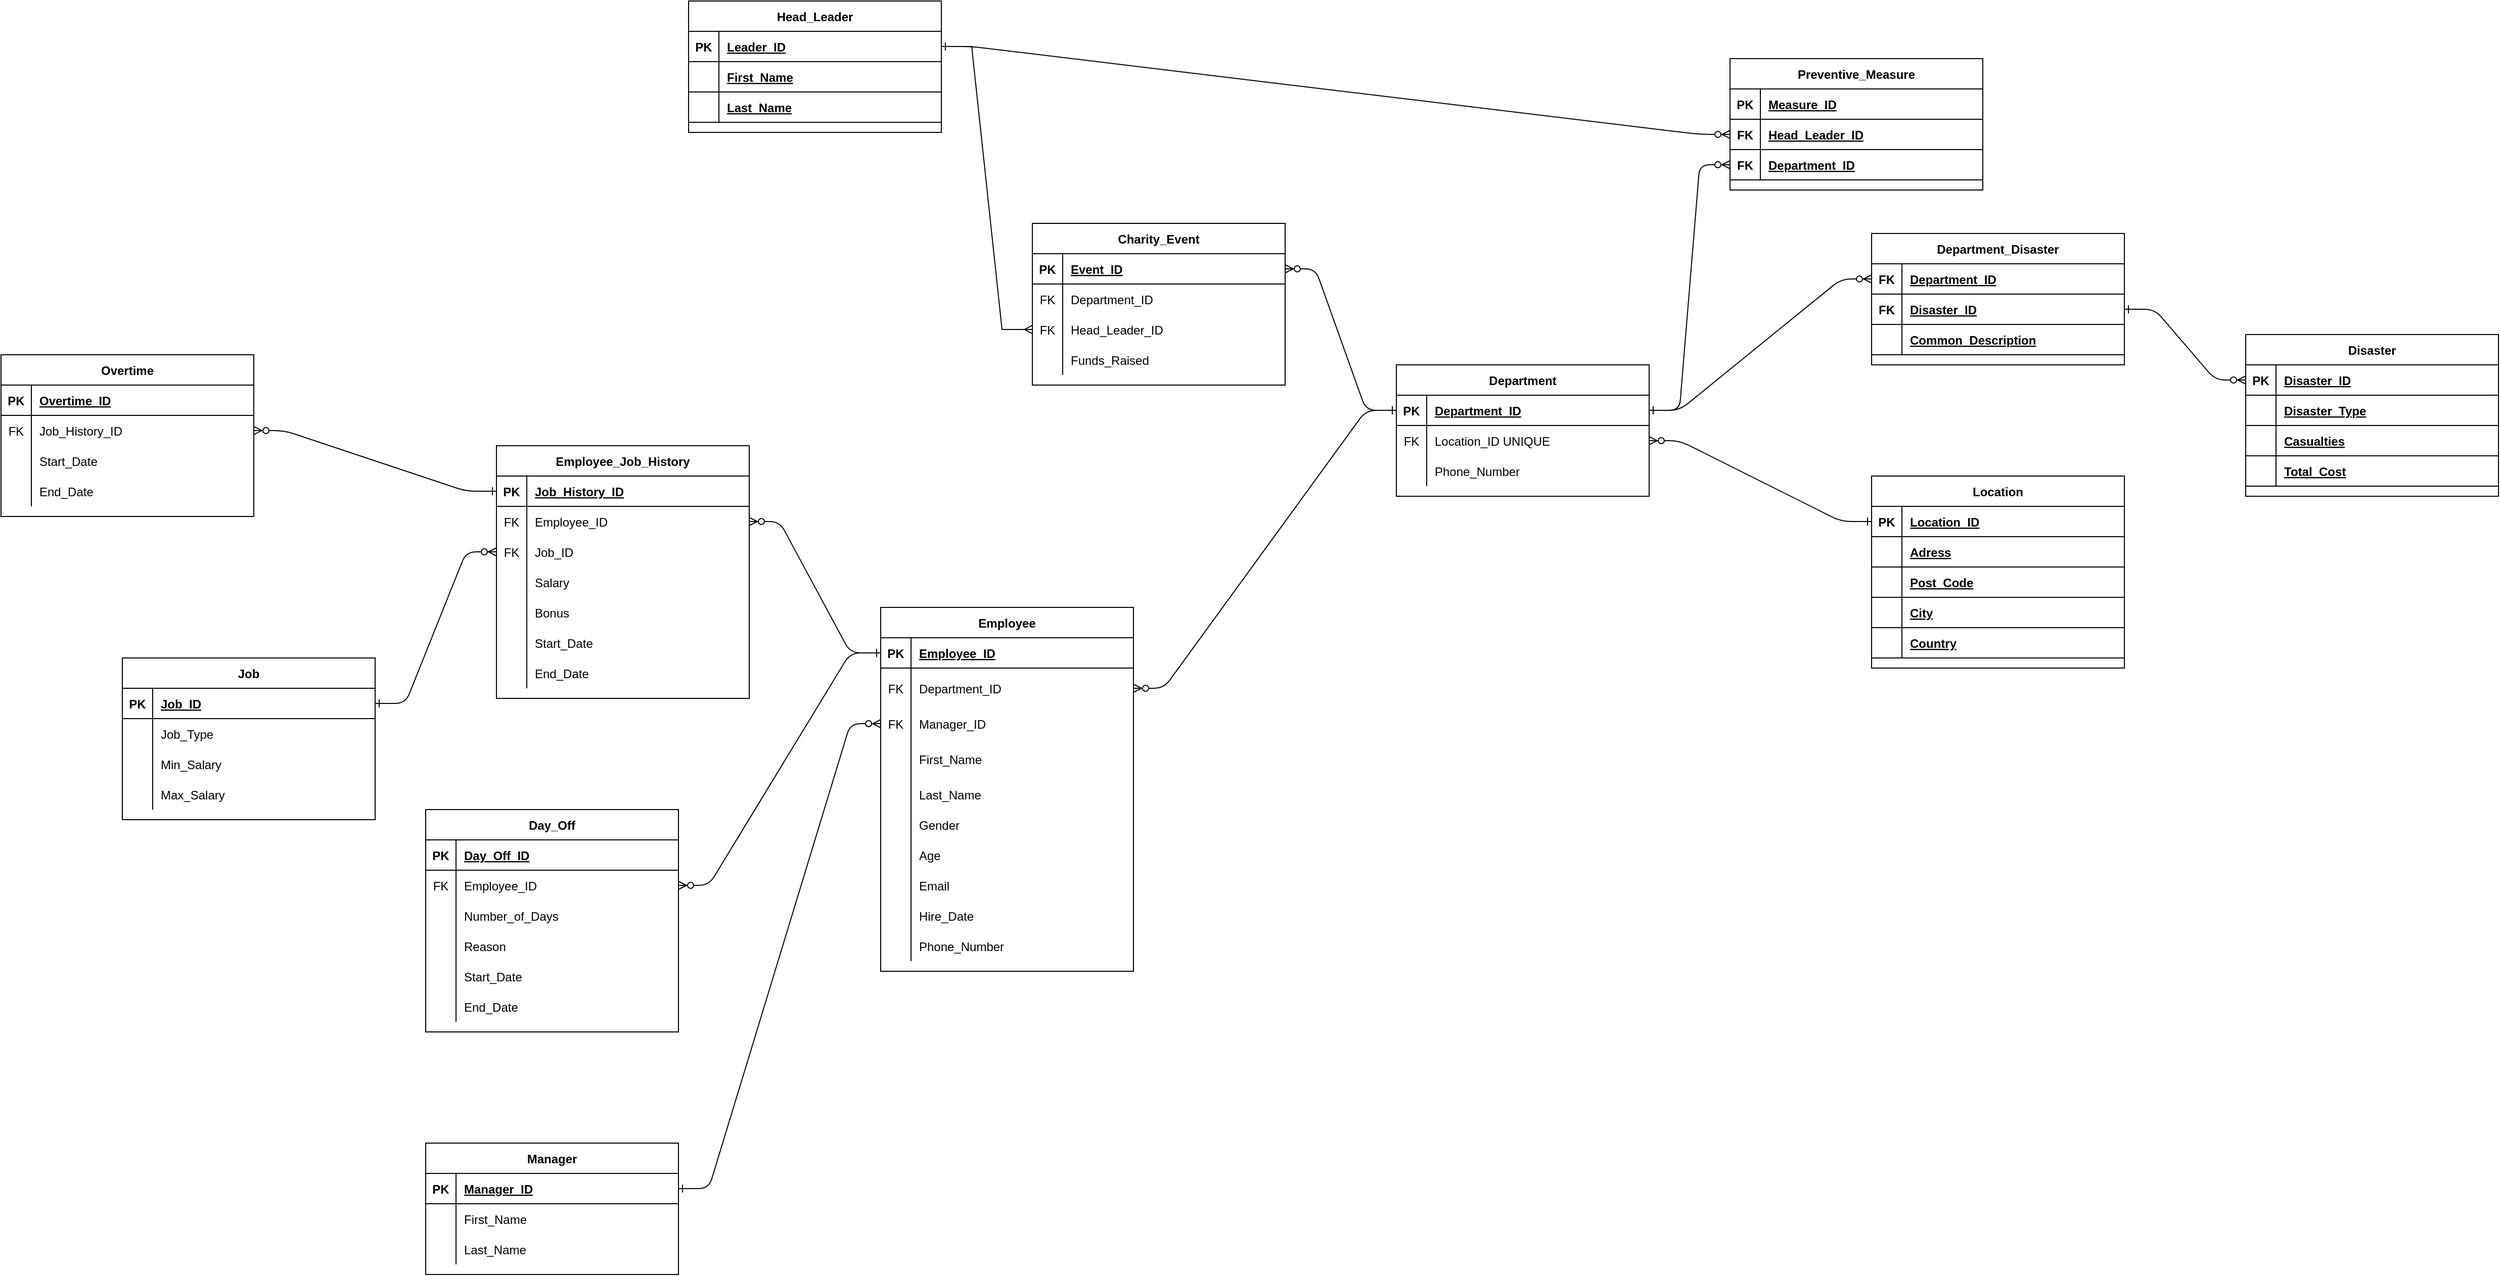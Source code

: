 <mxfile version="22.1.2" type="device">
  <diagram id="R2lEEEUBdFMjLlhIrx00" name="Page-1">
    <mxGraphModel dx="3764" dy="2576" grid="1" gridSize="10" guides="1" tooltips="1" connect="1" arrows="1" fold="1" page="1" pageScale="1" pageWidth="3300" pageHeight="4681" math="0" shadow="0" extFonts="Permanent Marker^https://fonts.googleapis.com/css?family=Permanent+Marker">
      <root>
        <mxCell id="0" />
        <mxCell id="1" parent="0" />
        <mxCell id="C-vyLk0tnHw3VtMMgP7b-1" value="" style="edgeStyle=entityRelationEdgeStyle;endArrow=ERzeroToMany;startArrow=ERone;endFill=1;startFill=0;entryX=1;entryY=0.5;entryDx=0;entryDy=0;exitX=0;exitY=0.5;exitDx=0;exitDy=0;" parent="1" source="C-vyLk0tnHw3VtMMgP7b-3" target="C-vyLk0tnHw3VtMMgP7b-24" edge="1">
          <mxGeometry width="100" height="100" relative="1" as="geometry">
            <mxPoint x="1370" y="680" as="sourcePoint" />
            <mxPoint x="1490" y="650" as="targetPoint" />
          </mxGeometry>
        </mxCell>
        <mxCell id="C-vyLk0tnHw3VtMMgP7b-12" value="" style="edgeStyle=entityRelationEdgeStyle;endArrow=ERzeroToMany;startArrow=ERone;endFill=1;startFill=0;exitX=0;exitY=0.5;exitDx=0;exitDy=0;entryX=1;entryY=0.5;entryDx=0;entryDy=0;" parent="1" source="C-vyLk0tnHw3VtMMgP7b-14" target="C-vyLk0tnHw3VtMMgP7b-6" edge="1">
          <mxGeometry width="100" height="100" relative="1" as="geometry">
            <mxPoint x="1770" y="630" as="sourcePoint" />
            <mxPoint x="1830" y="650" as="targetPoint" />
            <Array as="points">
              <mxPoint x="1680" y="460" />
            </Array>
          </mxGeometry>
        </mxCell>
        <mxCell id="C-vyLk0tnHw3VtMMgP7b-2" value="Department" style="shape=table;startSize=30;container=1;collapsible=1;childLayout=tableLayout;fixedRows=1;rowLines=0;fontStyle=1;align=center;resizeLast=1;" parent="1" vertex="1">
          <mxGeometry x="1540" y="490" width="250" height="130" as="geometry" />
        </mxCell>
        <mxCell id="C-vyLk0tnHw3VtMMgP7b-3" value="" style="shape=partialRectangle;collapsible=0;dropTarget=0;pointerEvents=0;fillColor=none;points=[[0,0.5],[1,0.5]];portConstraint=eastwest;top=0;left=0;right=0;bottom=1;" parent="C-vyLk0tnHw3VtMMgP7b-2" vertex="1">
          <mxGeometry y="30" width="250" height="30" as="geometry" />
        </mxCell>
        <mxCell id="C-vyLk0tnHw3VtMMgP7b-4" value="PK" style="shape=partialRectangle;overflow=hidden;connectable=0;fillColor=none;top=0;left=0;bottom=0;right=0;fontStyle=1;" parent="C-vyLk0tnHw3VtMMgP7b-3" vertex="1">
          <mxGeometry width="30" height="30" as="geometry">
            <mxRectangle width="30" height="30" as="alternateBounds" />
          </mxGeometry>
        </mxCell>
        <mxCell id="C-vyLk0tnHw3VtMMgP7b-5" value="Department_ID" style="shape=partialRectangle;overflow=hidden;connectable=0;fillColor=none;top=0;left=0;bottom=0;right=0;align=left;spacingLeft=6;fontStyle=5;" parent="C-vyLk0tnHw3VtMMgP7b-3" vertex="1">
          <mxGeometry x="30" width="220" height="30" as="geometry">
            <mxRectangle width="220" height="30" as="alternateBounds" />
          </mxGeometry>
        </mxCell>
        <mxCell id="C-vyLk0tnHw3VtMMgP7b-6" value="" style="shape=partialRectangle;collapsible=0;dropTarget=0;pointerEvents=0;fillColor=none;points=[[0,0.5],[1,0.5]];portConstraint=eastwest;top=0;left=0;right=0;bottom=0;" parent="C-vyLk0tnHw3VtMMgP7b-2" vertex="1">
          <mxGeometry y="60" width="250" height="30" as="geometry" />
        </mxCell>
        <mxCell id="C-vyLk0tnHw3VtMMgP7b-7" value="FK" style="shape=partialRectangle;overflow=hidden;connectable=0;fillColor=none;top=0;left=0;bottom=0;right=0;" parent="C-vyLk0tnHw3VtMMgP7b-6" vertex="1">
          <mxGeometry width="30" height="30" as="geometry">
            <mxRectangle width="30" height="30" as="alternateBounds" />
          </mxGeometry>
        </mxCell>
        <mxCell id="C-vyLk0tnHw3VtMMgP7b-8" value="Location_ID UNIQUE" style="shape=partialRectangle;overflow=hidden;connectable=0;fillColor=none;top=0;left=0;bottom=0;right=0;align=left;spacingLeft=6;" parent="C-vyLk0tnHw3VtMMgP7b-6" vertex="1">
          <mxGeometry x="30" width="220" height="30" as="geometry">
            <mxRectangle width="220" height="30" as="alternateBounds" />
          </mxGeometry>
        </mxCell>
        <mxCell id="C-vyLk0tnHw3VtMMgP7b-9" value="" style="shape=partialRectangle;collapsible=0;dropTarget=0;pointerEvents=0;fillColor=none;points=[[0,0.5],[1,0.5]];portConstraint=eastwest;top=0;left=0;right=0;bottom=0;" parent="C-vyLk0tnHw3VtMMgP7b-2" vertex="1">
          <mxGeometry y="90" width="250" height="30" as="geometry" />
        </mxCell>
        <mxCell id="C-vyLk0tnHw3VtMMgP7b-10" value="" style="shape=partialRectangle;overflow=hidden;connectable=0;fillColor=none;top=0;left=0;bottom=0;right=0;" parent="C-vyLk0tnHw3VtMMgP7b-9" vertex="1">
          <mxGeometry width="30" height="30" as="geometry">
            <mxRectangle width="30" height="30" as="alternateBounds" />
          </mxGeometry>
        </mxCell>
        <mxCell id="C-vyLk0tnHw3VtMMgP7b-11" value="Phone_Number" style="shape=partialRectangle;overflow=hidden;connectable=0;fillColor=none;top=0;left=0;bottom=0;right=0;align=left;spacingLeft=6;" parent="C-vyLk0tnHw3VtMMgP7b-9" vertex="1">
          <mxGeometry x="30" width="220" height="30" as="geometry">
            <mxRectangle width="220" height="30" as="alternateBounds" />
          </mxGeometry>
        </mxCell>
        <mxCell id="C-vyLk0tnHw3VtMMgP7b-13" value="Location" style="shape=table;startSize=30;container=1;collapsible=1;childLayout=tableLayout;fixedRows=1;rowLines=0;fontStyle=1;align=center;resizeLast=1;" parent="1" vertex="1">
          <mxGeometry x="2010" y="600" width="250" height="190" as="geometry" />
        </mxCell>
        <mxCell id="C-vyLk0tnHw3VtMMgP7b-14" value="" style="shape=partialRectangle;collapsible=0;dropTarget=0;pointerEvents=0;fillColor=none;points=[[0,0.5],[1,0.5]];portConstraint=eastwest;top=0;left=0;right=0;bottom=1;" parent="C-vyLk0tnHw3VtMMgP7b-13" vertex="1">
          <mxGeometry y="30" width="250" height="30" as="geometry" />
        </mxCell>
        <mxCell id="C-vyLk0tnHw3VtMMgP7b-15" value="PK" style="shape=partialRectangle;overflow=hidden;connectable=0;fillColor=none;top=0;left=0;bottom=0;right=0;fontStyle=1;" parent="C-vyLk0tnHw3VtMMgP7b-14" vertex="1">
          <mxGeometry width="30" height="30" as="geometry">
            <mxRectangle width="30" height="30" as="alternateBounds" />
          </mxGeometry>
        </mxCell>
        <mxCell id="C-vyLk0tnHw3VtMMgP7b-16" value="Location_ID" style="shape=partialRectangle;overflow=hidden;connectable=0;fillColor=none;top=0;left=0;bottom=0;right=0;align=left;spacingLeft=6;fontStyle=5;" parent="C-vyLk0tnHw3VtMMgP7b-14" vertex="1">
          <mxGeometry x="30" width="220" height="30" as="geometry">
            <mxRectangle width="220" height="30" as="alternateBounds" />
          </mxGeometry>
        </mxCell>
        <mxCell id="lkYBg8FS48ptD-N6Tv5i-44" value="" style="shape=partialRectangle;collapsible=0;dropTarget=0;pointerEvents=0;fillColor=none;points=[[0,0.5],[1,0.5]];portConstraint=eastwest;top=0;left=0;right=0;bottom=1;" parent="C-vyLk0tnHw3VtMMgP7b-13" vertex="1">
          <mxGeometry y="60" width="250" height="30" as="geometry" />
        </mxCell>
        <mxCell id="lkYBg8FS48ptD-N6Tv5i-45" value="" style="shape=partialRectangle;overflow=hidden;connectable=0;fillColor=none;top=0;left=0;bottom=0;right=0;fontStyle=1;" parent="lkYBg8FS48ptD-N6Tv5i-44" vertex="1">
          <mxGeometry width="30" height="30" as="geometry">
            <mxRectangle width="30" height="30" as="alternateBounds" />
          </mxGeometry>
        </mxCell>
        <mxCell id="lkYBg8FS48ptD-N6Tv5i-46" value="Adress" style="shape=partialRectangle;overflow=hidden;connectable=0;fillColor=none;top=0;left=0;bottom=0;right=0;align=left;spacingLeft=6;fontStyle=5;" parent="lkYBg8FS48ptD-N6Tv5i-44" vertex="1">
          <mxGeometry x="30" width="220" height="30" as="geometry">
            <mxRectangle width="220" height="30" as="alternateBounds" />
          </mxGeometry>
        </mxCell>
        <mxCell id="lkYBg8FS48ptD-N6Tv5i-47" value="" style="shape=partialRectangle;collapsible=0;dropTarget=0;pointerEvents=0;fillColor=none;points=[[0,0.5],[1,0.5]];portConstraint=eastwest;top=0;left=0;right=0;bottom=1;" parent="C-vyLk0tnHw3VtMMgP7b-13" vertex="1">
          <mxGeometry y="90" width="250" height="30" as="geometry" />
        </mxCell>
        <mxCell id="lkYBg8FS48ptD-N6Tv5i-48" value="" style="shape=partialRectangle;overflow=hidden;connectable=0;fillColor=none;top=0;left=0;bottom=0;right=0;fontStyle=1;" parent="lkYBg8FS48ptD-N6Tv5i-47" vertex="1">
          <mxGeometry width="30" height="30" as="geometry">
            <mxRectangle width="30" height="30" as="alternateBounds" />
          </mxGeometry>
        </mxCell>
        <mxCell id="lkYBg8FS48ptD-N6Tv5i-49" value="Post_Code" style="shape=partialRectangle;overflow=hidden;connectable=0;fillColor=none;top=0;left=0;bottom=0;right=0;align=left;spacingLeft=6;fontStyle=5;" parent="lkYBg8FS48ptD-N6Tv5i-47" vertex="1">
          <mxGeometry x="30" width="220" height="30" as="geometry">
            <mxRectangle width="220" height="30" as="alternateBounds" />
          </mxGeometry>
        </mxCell>
        <mxCell id="lkYBg8FS48ptD-N6Tv5i-50" value="" style="shape=partialRectangle;collapsible=0;dropTarget=0;pointerEvents=0;fillColor=none;points=[[0,0.5],[1,0.5]];portConstraint=eastwest;top=0;left=0;right=0;bottom=1;" parent="C-vyLk0tnHw3VtMMgP7b-13" vertex="1">
          <mxGeometry y="120" width="250" height="30" as="geometry" />
        </mxCell>
        <mxCell id="lkYBg8FS48ptD-N6Tv5i-51" value="" style="shape=partialRectangle;overflow=hidden;connectable=0;fillColor=none;top=0;left=0;bottom=0;right=0;fontStyle=1;" parent="lkYBg8FS48ptD-N6Tv5i-50" vertex="1">
          <mxGeometry width="30" height="30" as="geometry">
            <mxRectangle width="30" height="30" as="alternateBounds" />
          </mxGeometry>
        </mxCell>
        <mxCell id="lkYBg8FS48ptD-N6Tv5i-52" value="City" style="shape=partialRectangle;overflow=hidden;connectable=0;fillColor=none;top=0;left=0;bottom=0;right=0;align=left;spacingLeft=6;fontStyle=5;" parent="lkYBg8FS48ptD-N6Tv5i-50" vertex="1">
          <mxGeometry x="30" width="220" height="30" as="geometry">
            <mxRectangle width="220" height="30" as="alternateBounds" />
          </mxGeometry>
        </mxCell>
        <mxCell id="lkYBg8FS48ptD-N6Tv5i-53" value="" style="shape=partialRectangle;collapsible=0;dropTarget=0;pointerEvents=0;fillColor=none;points=[[0,0.5],[1,0.5]];portConstraint=eastwest;top=0;left=0;right=0;bottom=1;" parent="C-vyLk0tnHw3VtMMgP7b-13" vertex="1">
          <mxGeometry y="150" width="250" height="30" as="geometry" />
        </mxCell>
        <mxCell id="lkYBg8FS48ptD-N6Tv5i-54" value="" style="shape=partialRectangle;overflow=hidden;connectable=0;fillColor=none;top=0;left=0;bottom=0;right=0;fontStyle=1;" parent="lkYBg8FS48ptD-N6Tv5i-53" vertex="1">
          <mxGeometry width="30" height="30" as="geometry">
            <mxRectangle width="30" height="30" as="alternateBounds" />
          </mxGeometry>
        </mxCell>
        <mxCell id="lkYBg8FS48ptD-N6Tv5i-55" value="Country" style="shape=partialRectangle;overflow=hidden;connectable=0;fillColor=none;top=0;left=0;bottom=0;right=0;align=left;spacingLeft=6;fontStyle=5;" parent="lkYBg8FS48ptD-N6Tv5i-53" vertex="1">
          <mxGeometry x="30" width="220" height="30" as="geometry">
            <mxRectangle width="220" height="30" as="alternateBounds" />
          </mxGeometry>
        </mxCell>
        <mxCell id="C-vyLk0tnHw3VtMMgP7b-23" value="Charity_Event" style="shape=table;startSize=30;container=1;collapsible=1;childLayout=tableLayout;fixedRows=1;rowLines=0;fontStyle=1;align=center;resizeLast=1;" parent="1" vertex="1">
          <mxGeometry x="1180" y="350" width="250" height="160" as="geometry" />
        </mxCell>
        <mxCell id="C-vyLk0tnHw3VtMMgP7b-24" value="" style="shape=partialRectangle;collapsible=0;dropTarget=0;pointerEvents=0;fillColor=none;points=[[0,0.5],[1,0.5]];portConstraint=eastwest;top=0;left=0;right=0;bottom=1;" parent="C-vyLk0tnHw3VtMMgP7b-23" vertex="1">
          <mxGeometry y="30" width="250" height="30" as="geometry" />
        </mxCell>
        <mxCell id="C-vyLk0tnHw3VtMMgP7b-25" value="PK" style="shape=partialRectangle;overflow=hidden;connectable=0;fillColor=none;top=0;left=0;bottom=0;right=0;fontStyle=1;" parent="C-vyLk0tnHw3VtMMgP7b-24" vertex="1">
          <mxGeometry width="30" height="30" as="geometry">
            <mxRectangle width="30" height="30" as="alternateBounds" />
          </mxGeometry>
        </mxCell>
        <mxCell id="C-vyLk0tnHw3VtMMgP7b-26" value="Event_ID" style="shape=partialRectangle;overflow=hidden;connectable=0;fillColor=none;top=0;left=0;bottom=0;right=0;align=left;spacingLeft=6;fontStyle=5;" parent="C-vyLk0tnHw3VtMMgP7b-24" vertex="1">
          <mxGeometry x="30" width="220" height="30" as="geometry">
            <mxRectangle width="220" height="30" as="alternateBounds" />
          </mxGeometry>
        </mxCell>
        <mxCell id="lkYBg8FS48ptD-N6Tv5i-15" value="" style="shape=partialRectangle;collapsible=0;dropTarget=0;pointerEvents=0;fillColor=none;points=[[0,0.5],[1,0.5]];portConstraint=eastwest;top=0;left=0;right=0;bottom=0;" parent="C-vyLk0tnHw3VtMMgP7b-23" vertex="1">
          <mxGeometry y="60" width="250" height="30" as="geometry" />
        </mxCell>
        <mxCell id="lkYBg8FS48ptD-N6Tv5i-16" value="FK" style="shape=partialRectangle;overflow=hidden;connectable=0;fillColor=none;top=0;left=0;bottom=0;right=0;" parent="lkYBg8FS48ptD-N6Tv5i-15" vertex="1">
          <mxGeometry width="30" height="30" as="geometry">
            <mxRectangle width="30" height="30" as="alternateBounds" />
          </mxGeometry>
        </mxCell>
        <mxCell id="lkYBg8FS48ptD-N6Tv5i-17" value="Department_ID" style="shape=partialRectangle;overflow=hidden;connectable=0;fillColor=none;top=0;left=0;bottom=0;right=0;align=left;spacingLeft=6;" parent="lkYBg8FS48ptD-N6Tv5i-15" vertex="1">
          <mxGeometry x="30" width="220" height="30" as="geometry">
            <mxRectangle width="220" height="30" as="alternateBounds" />
          </mxGeometry>
        </mxCell>
        <mxCell id="C-vyLk0tnHw3VtMMgP7b-27" value="" style="shape=partialRectangle;collapsible=0;dropTarget=0;pointerEvents=0;fillColor=none;points=[[0,0.5],[1,0.5]];portConstraint=eastwest;top=0;left=0;right=0;bottom=0;" parent="C-vyLk0tnHw3VtMMgP7b-23" vertex="1">
          <mxGeometry y="90" width="250" height="30" as="geometry" />
        </mxCell>
        <mxCell id="C-vyLk0tnHw3VtMMgP7b-28" value="FK" style="shape=partialRectangle;overflow=hidden;connectable=0;fillColor=none;top=0;left=0;bottom=0;right=0;" parent="C-vyLk0tnHw3VtMMgP7b-27" vertex="1">
          <mxGeometry width="30" height="30" as="geometry">
            <mxRectangle width="30" height="30" as="alternateBounds" />
          </mxGeometry>
        </mxCell>
        <mxCell id="C-vyLk0tnHw3VtMMgP7b-29" value="Head_Leader_ID" style="shape=partialRectangle;overflow=hidden;connectable=0;fillColor=none;top=0;left=0;bottom=0;right=0;align=left;spacingLeft=6;" parent="C-vyLk0tnHw3VtMMgP7b-27" vertex="1">
          <mxGeometry x="30" width="220" height="30" as="geometry">
            <mxRectangle width="220" height="30" as="alternateBounds" />
          </mxGeometry>
        </mxCell>
        <mxCell id="lkYBg8FS48ptD-N6Tv5i-64" value="" style="shape=partialRectangle;collapsible=0;dropTarget=0;pointerEvents=0;fillColor=none;points=[[0,0.5],[1,0.5]];portConstraint=eastwest;top=0;left=0;right=0;bottom=0;" parent="C-vyLk0tnHw3VtMMgP7b-23" vertex="1">
          <mxGeometry y="120" width="250" height="30" as="geometry" />
        </mxCell>
        <mxCell id="lkYBg8FS48ptD-N6Tv5i-65" value="" style="shape=partialRectangle;overflow=hidden;connectable=0;fillColor=none;top=0;left=0;bottom=0;right=0;" parent="lkYBg8FS48ptD-N6Tv5i-64" vertex="1">
          <mxGeometry width="30" height="30" as="geometry">
            <mxRectangle width="30" height="30" as="alternateBounds" />
          </mxGeometry>
        </mxCell>
        <mxCell id="lkYBg8FS48ptD-N6Tv5i-66" value="Funds_Raised" style="shape=partialRectangle;overflow=hidden;connectable=0;fillColor=none;top=0;left=0;bottom=0;right=0;align=left;spacingLeft=6;" parent="lkYBg8FS48ptD-N6Tv5i-64" vertex="1">
          <mxGeometry x="30" width="220" height="30" as="geometry">
            <mxRectangle width="220" height="30" as="alternateBounds" />
          </mxGeometry>
        </mxCell>
        <mxCell id="gI7eBF1it4eNBecoWlM6-1" value="Preventive_Measure" style="shape=table;startSize=30;container=1;collapsible=1;childLayout=tableLayout;fixedRows=1;rowLines=0;fontStyle=1;align=center;resizeLast=1;" parent="1" vertex="1">
          <mxGeometry x="1870" y="187" width="250" height="130" as="geometry" />
        </mxCell>
        <mxCell id="gI7eBF1it4eNBecoWlM6-5" value="" style="shape=partialRectangle;collapsible=0;dropTarget=0;pointerEvents=0;fillColor=none;points=[[0,0.5],[1,0.5]];portConstraint=eastwest;top=0;left=0;right=0;bottom=1;" parent="gI7eBF1it4eNBecoWlM6-1" vertex="1">
          <mxGeometry y="30" width="250" height="30" as="geometry" />
        </mxCell>
        <mxCell id="gI7eBF1it4eNBecoWlM6-6" value="PK" style="shape=partialRectangle;overflow=hidden;connectable=0;fillColor=none;top=0;left=0;bottom=0;right=0;fontStyle=1;" parent="gI7eBF1it4eNBecoWlM6-5" vertex="1">
          <mxGeometry width="30" height="30" as="geometry">
            <mxRectangle width="30" height="30" as="alternateBounds" />
          </mxGeometry>
        </mxCell>
        <mxCell id="gI7eBF1it4eNBecoWlM6-7" value="Measure_ID" style="shape=partialRectangle;overflow=hidden;connectable=0;fillColor=none;top=0;left=0;bottom=0;right=0;align=left;spacingLeft=6;fontStyle=5;" parent="gI7eBF1it4eNBecoWlM6-5" vertex="1">
          <mxGeometry x="30" width="220" height="30" as="geometry">
            <mxRectangle width="220" height="30" as="alternateBounds" />
          </mxGeometry>
        </mxCell>
        <mxCell id="lkYBg8FS48ptD-N6Tv5i-19" value="" style="shape=partialRectangle;collapsible=0;dropTarget=0;pointerEvents=0;fillColor=none;points=[[0,0.5],[1,0.5]];portConstraint=eastwest;top=0;left=0;right=0;bottom=1;" parent="gI7eBF1it4eNBecoWlM6-1" vertex="1">
          <mxGeometry y="60" width="250" height="30" as="geometry" />
        </mxCell>
        <mxCell id="lkYBg8FS48ptD-N6Tv5i-20" value="FK" style="shape=partialRectangle;overflow=hidden;connectable=0;fillColor=none;top=0;left=0;bottom=0;right=0;fontStyle=1;" parent="lkYBg8FS48ptD-N6Tv5i-19" vertex="1">
          <mxGeometry width="30" height="30" as="geometry">
            <mxRectangle width="30" height="30" as="alternateBounds" />
          </mxGeometry>
        </mxCell>
        <mxCell id="lkYBg8FS48ptD-N6Tv5i-21" value="Head_Leader_ID" style="shape=partialRectangle;overflow=hidden;connectable=0;fillColor=none;top=0;left=0;bottom=0;right=0;align=left;spacingLeft=6;fontStyle=5;" parent="lkYBg8FS48ptD-N6Tv5i-19" vertex="1">
          <mxGeometry x="30" width="220" height="30" as="geometry">
            <mxRectangle width="220" height="30" as="alternateBounds" />
          </mxGeometry>
        </mxCell>
        <mxCell id="lkYBg8FS48ptD-N6Tv5i-29" value="" style="shape=partialRectangle;collapsible=0;dropTarget=0;pointerEvents=0;fillColor=none;points=[[0,0.5],[1,0.5]];portConstraint=eastwest;top=0;left=0;right=0;bottom=1;" parent="gI7eBF1it4eNBecoWlM6-1" vertex="1">
          <mxGeometry y="90" width="250" height="30" as="geometry" />
        </mxCell>
        <mxCell id="lkYBg8FS48ptD-N6Tv5i-30" value="FK" style="shape=partialRectangle;overflow=hidden;connectable=0;fillColor=none;top=0;left=0;bottom=0;right=0;fontStyle=1;" parent="lkYBg8FS48ptD-N6Tv5i-29" vertex="1">
          <mxGeometry width="30" height="30" as="geometry">
            <mxRectangle width="30" height="30" as="alternateBounds" />
          </mxGeometry>
        </mxCell>
        <mxCell id="lkYBg8FS48ptD-N6Tv5i-31" value="Department_ID" style="shape=partialRectangle;overflow=hidden;connectable=0;fillColor=none;top=0;left=0;bottom=0;right=0;align=left;spacingLeft=6;fontStyle=5;" parent="lkYBg8FS48ptD-N6Tv5i-29" vertex="1">
          <mxGeometry x="30" width="220" height="30" as="geometry">
            <mxRectangle width="220" height="30" as="alternateBounds" />
          </mxGeometry>
        </mxCell>
        <mxCell id="gI7eBF1it4eNBecoWlM6-8" value="" style="edgeStyle=entityRelationEdgeStyle;endArrow=ERzeroToMany;startArrow=ERone;endFill=1;startFill=0;entryX=0;entryY=0.5;entryDx=0;entryDy=0;exitX=1;exitY=0.5;exitDx=0;exitDy=0;" parent="1" source="C-vyLk0tnHw3VtMMgP7b-3" target="lkYBg8FS48ptD-N6Tv5i-29" edge="1">
          <mxGeometry width="100" height="100" relative="1" as="geometry">
            <mxPoint x="1710" y="700" as="sourcePoint" />
            <mxPoint x="1870" y="262" as="targetPoint" />
          </mxGeometry>
        </mxCell>
        <mxCell id="gI7eBF1it4eNBecoWlM6-9" value="Disaster" style="shape=table;startSize=30;container=1;collapsible=1;childLayout=tableLayout;fixedRows=1;rowLines=0;fontStyle=1;align=center;resizeLast=1;" parent="1" vertex="1">
          <mxGeometry x="2380" y="460" width="250" height="160" as="geometry" />
        </mxCell>
        <mxCell id="gI7eBF1it4eNBecoWlM6-10" value="" style="shape=partialRectangle;collapsible=0;dropTarget=0;pointerEvents=0;fillColor=none;points=[[0,0.5],[1,0.5]];portConstraint=eastwest;top=0;left=0;right=0;bottom=1;" parent="gI7eBF1it4eNBecoWlM6-9" vertex="1">
          <mxGeometry y="30" width="250" height="30" as="geometry" />
        </mxCell>
        <mxCell id="gI7eBF1it4eNBecoWlM6-11" value="PK" style="shape=partialRectangle;overflow=hidden;connectable=0;fillColor=none;top=0;left=0;bottom=0;right=0;fontStyle=1;" parent="gI7eBF1it4eNBecoWlM6-10" vertex="1">
          <mxGeometry width="30" height="30" as="geometry">
            <mxRectangle width="30" height="30" as="alternateBounds" />
          </mxGeometry>
        </mxCell>
        <mxCell id="gI7eBF1it4eNBecoWlM6-12" value="Disaster_ID" style="shape=partialRectangle;overflow=hidden;connectable=0;fillColor=none;top=0;left=0;bottom=0;right=0;align=left;spacingLeft=6;fontStyle=5;" parent="gI7eBF1it4eNBecoWlM6-10" vertex="1">
          <mxGeometry x="30" width="220" height="30" as="geometry">
            <mxRectangle width="220" height="30" as="alternateBounds" />
          </mxGeometry>
        </mxCell>
        <mxCell id="gI7eBF1it4eNBecoWlM6-13" value="" style="shape=partialRectangle;collapsible=0;dropTarget=0;pointerEvents=0;fillColor=none;points=[[0,0.5],[1,0.5]];portConstraint=eastwest;top=0;left=0;right=0;bottom=1;" parent="gI7eBF1it4eNBecoWlM6-9" vertex="1">
          <mxGeometry y="60" width="250" height="30" as="geometry" />
        </mxCell>
        <mxCell id="gI7eBF1it4eNBecoWlM6-14" value="" style="shape=partialRectangle;overflow=hidden;connectable=0;fillColor=none;top=0;left=0;bottom=0;right=0;fontStyle=1;" parent="gI7eBF1it4eNBecoWlM6-13" vertex="1">
          <mxGeometry width="30" height="30" as="geometry">
            <mxRectangle width="30" height="30" as="alternateBounds" />
          </mxGeometry>
        </mxCell>
        <mxCell id="gI7eBF1it4eNBecoWlM6-15" value="Disaster_Type" style="shape=partialRectangle;overflow=hidden;connectable=0;fillColor=none;top=0;left=0;bottom=0;right=0;align=left;spacingLeft=6;fontStyle=5;" parent="gI7eBF1it4eNBecoWlM6-13" vertex="1">
          <mxGeometry x="30" width="220" height="30" as="geometry">
            <mxRectangle width="220" height="30" as="alternateBounds" />
          </mxGeometry>
        </mxCell>
        <mxCell id="lkYBg8FS48ptD-N6Tv5i-56" value="" style="shape=partialRectangle;collapsible=0;dropTarget=0;pointerEvents=0;fillColor=none;points=[[0,0.5],[1,0.5]];portConstraint=eastwest;top=0;left=0;right=0;bottom=1;" parent="gI7eBF1it4eNBecoWlM6-9" vertex="1">
          <mxGeometry y="90" width="250" height="30" as="geometry" />
        </mxCell>
        <mxCell id="lkYBg8FS48ptD-N6Tv5i-57" value="" style="shape=partialRectangle;overflow=hidden;connectable=0;fillColor=none;top=0;left=0;bottom=0;right=0;fontStyle=1;" parent="lkYBg8FS48ptD-N6Tv5i-56" vertex="1">
          <mxGeometry width="30" height="30" as="geometry">
            <mxRectangle width="30" height="30" as="alternateBounds" />
          </mxGeometry>
        </mxCell>
        <mxCell id="lkYBg8FS48ptD-N6Tv5i-58" value="Casualties" style="shape=partialRectangle;overflow=hidden;connectable=0;fillColor=none;top=0;left=0;bottom=0;right=0;align=left;spacingLeft=6;fontStyle=5;" parent="lkYBg8FS48ptD-N6Tv5i-56" vertex="1">
          <mxGeometry x="30" width="220" height="30" as="geometry">
            <mxRectangle width="220" height="30" as="alternateBounds" />
          </mxGeometry>
        </mxCell>
        <mxCell id="lkYBg8FS48ptD-N6Tv5i-59" value="" style="shape=partialRectangle;collapsible=0;dropTarget=0;pointerEvents=0;fillColor=none;points=[[0,0.5],[1,0.5]];portConstraint=eastwest;top=0;left=0;right=0;bottom=1;" parent="gI7eBF1it4eNBecoWlM6-9" vertex="1">
          <mxGeometry y="120" width="250" height="30" as="geometry" />
        </mxCell>
        <mxCell id="lkYBg8FS48ptD-N6Tv5i-60" value="" style="shape=partialRectangle;overflow=hidden;connectable=0;fillColor=none;top=0;left=0;bottom=0;right=0;fontStyle=1;" parent="lkYBg8FS48ptD-N6Tv5i-59" vertex="1">
          <mxGeometry width="30" height="30" as="geometry">
            <mxRectangle width="30" height="30" as="alternateBounds" />
          </mxGeometry>
        </mxCell>
        <mxCell id="lkYBg8FS48ptD-N6Tv5i-61" value="Total_Cost" style="shape=partialRectangle;overflow=hidden;connectable=0;fillColor=none;top=0;left=0;bottom=0;right=0;align=left;spacingLeft=6;fontStyle=5;" parent="lkYBg8FS48ptD-N6Tv5i-59" vertex="1">
          <mxGeometry x="30" width="220" height="30" as="geometry">
            <mxRectangle width="220" height="30" as="alternateBounds" />
          </mxGeometry>
        </mxCell>
        <mxCell id="gI7eBF1it4eNBecoWlM6-16" value="Department_Disaster" style="shape=table;startSize=30;container=1;collapsible=1;childLayout=tableLayout;fixedRows=1;rowLines=0;fontStyle=1;align=center;resizeLast=1;" parent="1" vertex="1">
          <mxGeometry x="2010" y="360" width="250" height="130" as="geometry" />
        </mxCell>
        <mxCell id="gI7eBF1it4eNBecoWlM6-17" value="" style="shape=partialRectangle;collapsible=0;dropTarget=0;pointerEvents=0;fillColor=none;points=[[0,0.5],[1,0.5]];portConstraint=eastwest;top=0;left=0;right=0;bottom=1;" parent="gI7eBF1it4eNBecoWlM6-16" vertex="1">
          <mxGeometry y="30" width="250" height="30" as="geometry" />
        </mxCell>
        <mxCell id="gI7eBF1it4eNBecoWlM6-18" value="FK" style="shape=partialRectangle;overflow=hidden;connectable=0;fillColor=none;top=0;left=0;bottom=0;right=0;fontStyle=1;" parent="gI7eBF1it4eNBecoWlM6-17" vertex="1">
          <mxGeometry width="30" height="30" as="geometry">
            <mxRectangle width="30" height="30" as="alternateBounds" />
          </mxGeometry>
        </mxCell>
        <mxCell id="gI7eBF1it4eNBecoWlM6-19" value="Department_ID" style="shape=partialRectangle;overflow=hidden;connectable=0;fillColor=none;top=0;left=0;bottom=0;right=0;align=left;spacingLeft=6;fontStyle=5;" parent="gI7eBF1it4eNBecoWlM6-17" vertex="1">
          <mxGeometry x="30" width="220" height="30" as="geometry">
            <mxRectangle width="220" height="30" as="alternateBounds" />
          </mxGeometry>
        </mxCell>
        <mxCell id="lkYBg8FS48ptD-N6Tv5i-35" value="" style="shape=partialRectangle;collapsible=0;dropTarget=0;pointerEvents=0;fillColor=none;points=[[0,0.5],[1,0.5]];portConstraint=eastwest;top=0;left=0;right=0;bottom=1;" parent="gI7eBF1it4eNBecoWlM6-16" vertex="1">
          <mxGeometry y="60" width="250" height="30" as="geometry" />
        </mxCell>
        <mxCell id="lkYBg8FS48ptD-N6Tv5i-36" value="FK" style="shape=partialRectangle;overflow=hidden;connectable=0;fillColor=none;top=0;left=0;bottom=0;right=0;fontStyle=1;" parent="lkYBg8FS48ptD-N6Tv5i-35" vertex="1">
          <mxGeometry width="30" height="30" as="geometry">
            <mxRectangle width="30" height="30" as="alternateBounds" />
          </mxGeometry>
        </mxCell>
        <mxCell id="lkYBg8FS48ptD-N6Tv5i-37" value="Disaster_ID" style="shape=partialRectangle;overflow=hidden;connectable=0;fillColor=none;top=0;left=0;bottom=0;right=0;align=left;spacingLeft=6;fontStyle=5;" parent="lkYBg8FS48ptD-N6Tv5i-35" vertex="1">
          <mxGeometry x="30" width="220" height="30" as="geometry">
            <mxRectangle width="220" height="30" as="alternateBounds" />
          </mxGeometry>
        </mxCell>
        <mxCell id="gI7eBF1it4eNBecoWlM6-20" value="" style="shape=partialRectangle;collapsible=0;dropTarget=0;pointerEvents=0;fillColor=none;points=[[0,0.5],[1,0.5]];portConstraint=eastwest;top=0;left=0;right=0;bottom=1;" parent="gI7eBF1it4eNBecoWlM6-16" vertex="1">
          <mxGeometry y="90" width="250" height="30" as="geometry" />
        </mxCell>
        <mxCell id="gI7eBF1it4eNBecoWlM6-21" value="" style="shape=partialRectangle;overflow=hidden;connectable=0;fillColor=none;top=0;left=0;bottom=0;right=0;fontStyle=1;" parent="gI7eBF1it4eNBecoWlM6-20" vertex="1">
          <mxGeometry width="30" height="30" as="geometry">
            <mxRectangle width="30" height="30" as="alternateBounds" />
          </mxGeometry>
        </mxCell>
        <mxCell id="gI7eBF1it4eNBecoWlM6-22" value="Common_Description" style="shape=partialRectangle;overflow=hidden;connectable=0;fillColor=none;top=0;left=0;bottom=0;right=0;align=left;spacingLeft=6;fontStyle=5;" parent="gI7eBF1it4eNBecoWlM6-20" vertex="1">
          <mxGeometry x="30" width="220" height="30" as="geometry">
            <mxRectangle width="220" height="30" as="alternateBounds" />
          </mxGeometry>
        </mxCell>
        <mxCell id="gI7eBF1it4eNBecoWlM6-23" value="" style="edgeStyle=entityRelationEdgeStyle;endArrow=ERzeroToMany;startArrow=ERone;endFill=1;startFill=0;entryX=0;entryY=0.5;entryDx=0;entryDy=0;exitX=1;exitY=0.5;exitDx=0;exitDy=0;" parent="1" source="lkYBg8FS48ptD-N6Tv5i-35" target="gI7eBF1it4eNBecoWlM6-10" edge="1">
          <mxGeometry width="100" height="100" relative="1" as="geometry">
            <mxPoint x="1835" y="380" as="sourcePoint" />
            <mxPoint x="2105" y="360" as="targetPoint" />
          </mxGeometry>
        </mxCell>
        <mxCell id="gI7eBF1it4eNBecoWlM6-24" value="" style="edgeStyle=entityRelationEdgeStyle;endArrow=ERzeroToMany;startArrow=ERone;endFill=1;startFill=0;entryX=0;entryY=0.5;entryDx=0;entryDy=0;exitX=1;exitY=0.5;exitDx=0;exitDy=0;" parent="1" source="C-vyLk0tnHw3VtMMgP7b-3" target="gI7eBF1it4eNBecoWlM6-17" edge="1">
          <mxGeometry width="100" height="100" relative="1" as="geometry">
            <mxPoint x="1770" y="580" as="sourcePoint" />
            <mxPoint x="1905" y="705" as="targetPoint" />
            <Array as="points">
              <mxPoint x="1758" y="435" />
              <mxPoint x="1520" y="760" />
            </Array>
          </mxGeometry>
        </mxCell>
        <mxCell id="lkYBg8FS48ptD-N6Tv5i-8" value="Head_Leader" style="shape=table;startSize=30;container=1;collapsible=1;childLayout=tableLayout;fixedRows=1;rowLines=0;fontStyle=1;align=center;resizeLast=1;" parent="1" vertex="1">
          <mxGeometry x="840" y="130" width="250" height="130" as="geometry" />
        </mxCell>
        <mxCell id="lkYBg8FS48ptD-N6Tv5i-9" value="" style="shape=partialRectangle;collapsible=0;dropTarget=0;pointerEvents=0;fillColor=none;points=[[0,0.5],[1,0.5]];portConstraint=eastwest;top=0;left=0;right=0;bottom=1;" parent="lkYBg8FS48ptD-N6Tv5i-8" vertex="1">
          <mxGeometry y="30" width="250" height="30" as="geometry" />
        </mxCell>
        <mxCell id="lkYBg8FS48ptD-N6Tv5i-10" value="PK" style="shape=partialRectangle;overflow=hidden;connectable=0;fillColor=none;top=0;left=0;bottom=0;right=0;fontStyle=1;" parent="lkYBg8FS48ptD-N6Tv5i-9" vertex="1">
          <mxGeometry width="30" height="30" as="geometry">
            <mxRectangle width="30" height="30" as="alternateBounds" />
          </mxGeometry>
        </mxCell>
        <mxCell id="lkYBg8FS48ptD-N6Tv5i-11" value="Leader_ID" style="shape=partialRectangle;overflow=hidden;connectable=0;fillColor=none;top=0;left=0;bottom=0;right=0;align=left;spacingLeft=6;fontStyle=5;" parent="lkYBg8FS48ptD-N6Tv5i-9" vertex="1">
          <mxGeometry x="30" width="220" height="30" as="geometry">
            <mxRectangle width="220" height="30" as="alternateBounds" />
          </mxGeometry>
        </mxCell>
        <mxCell id="lkYBg8FS48ptD-N6Tv5i-38" value="" style="shape=partialRectangle;collapsible=0;dropTarget=0;pointerEvents=0;fillColor=none;points=[[0,0.5],[1,0.5]];portConstraint=eastwest;top=0;left=0;right=0;bottom=1;" parent="lkYBg8FS48ptD-N6Tv5i-8" vertex="1">
          <mxGeometry y="60" width="250" height="30" as="geometry" />
        </mxCell>
        <mxCell id="lkYBg8FS48ptD-N6Tv5i-39" value="" style="shape=partialRectangle;overflow=hidden;connectable=0;fillColor=none;top=0;left=0;bottom=0;right=0;fontStyle=1;" parent="lkYBg8FS48ptD-N6Tv5i-38" vertex="1">
          <mxGeometry width="30" height="30" as="geometry">
            <mxRectangle width="30" height="30" as="alternateBounds" />
          </mxGeometry>
        </mxCell>
        <mxCell id="lkYBg8FS48ptD-N6Tv5i-40" value="First_Name" style="shape=partialRectangle;overflow=hidden;connectable=0;fillColor=none;top=0;left=0;bottom=0;right=0;align=left;spacingLeft=6;fontStyle=5;" parent="lkYBg8FS48ptD-N6Tv5i-38" vertex="1">
          <mxGeometry x="30" width="220" height="30" as="geometry">
            <mxRectangle width="220" height="30" as="alternateBounds" />
          </mxGeometry>
        </mxCell>
        <mxCell id="lkYBg8FS48ptD-N6Tv5i-41" value="" style="shape=partialRectangle;collapsible=0;dropTarget=0;pointerEvents=0;fillColor=none;points=[[0,0.5],[1,0.5]];portConstraint=eastwest;top=0;left=0;right=0;bottom=1;" parent="lkYBg8FS48ptD-N6Tv5i-8" vertex="1">
          <mxGeometry y="90" width="250" height="30" as="geometry" />
        </mxCell>
        <mxCell id="lkYBg8FS48ptD-N6Tv5i-42" value="" style="shape=partialRectangle;overflow=hidden;connectable=0;fillColor=none;top=0;left=0;bottom=0;right=0;fontStyle=1;" parent="lkYBg8FS48ptD-N6Tv5i-41" vertex="1">
          <mxGeometry width="30" height="30" as="geometry">
            <mxRectangle width="30" height="30" as="alternateBounds" />
          </mxGeometry>
        </mxCell>
        <mxCell id="lkYBg8FS48ptD-N6Tv5i-43" value="Last_Name" style="shape=partialRectangle;overflow=hidden;connectable=0;fillColor=none;top=0;left=0;bottom=0;right=0;align=left;spacingLeft=6;fontStyle=5;" parent="lkYBg8FS48ptD-N6Tv5i-41" vertex="1">
          <mxGeometry x="30" width="220" height="30" as="geometry">
            <mxRectangle width="220" height="30" as="alternateBounds" />
          </mxGeometry>
        </mxCell>
        <mxCell id="lkYBg8FS48ptD-N6Tv5i-23" value="" style="edgeStyle=entityRelationEdgeStyle;endArrow=ERzeroToMany;startArrow=ERone;endFill=1;startFill=0;entryX=0;entryY=0.5;entryDx=0;entryDy=0;exitX=1;exitY=0.5;exitDx=0;exitDy=0;" parent="1" source="lkYBg8FS48ptD-N6Tv5i-9" target="lkYBg8FS48ptD-N6Tv5i-19" edge="1">
          <mxGeometry width="100" height="100" relative="1" as="geometry">
            <mxPoint x="1620" y="190" as="sourcePoint" />
            <mxPoint x="1480" y="280" as="targetPoint" />
          </mxGeometry>
        </mxCell>
        <mxCell id="lkYBg8FS48ptD-N6Tv5i-26" value="" style="edgeStyle=entityRelationEdgeStyle;fontSize=12;html=1;endArrow=ERmany;rounded=0;entryX=0;entryY=0.5;entryDx=0;entryDy=0;exitX=1;exitY=0.5;exitDx=0;exitDy=0;" parent="1" source="lkYBg8FS48ptD-N6Tv5i-9" target="C-vyLk0tnHw3VtMMgP7b-27" edge="1">
          <mxGeometry width="100" height="100" relative="1" as="geometry">
            <mxPoint x="830" y="460" as="sourcePoint" />
            <mxPoint x="930" y="360" as="targetPoint" />
          </mxGeometry>
        </mxCell>
        <mxCell id="lkYBg8FS48ptD-N6Tv5i-67" value="Employee" style="shape=table;startSize=30;container=1;collapsible=1;childLayout=tableLayout;fixedRows=1;rowLines=0;fontStyle=1;align=center;resizeLast=1;" parent="1" vertex="1">
          <mxGeometry x="1030" y="730" width="250" height="360" as="geometry" />
        </mxCell>
        <mxCell id="lkYBg8FS48ptD-N6Tv5i-68" value="" style="shape=partialRectangle;collapsible=0;dropTarget=0;pointerEvents=0;fillColor=none;points=[[0,0.5],[1,0.5]];portConstraint=eastwest;top=0;left=0;right=0;bottom=1;" parent="lkYBg8FS48ptD-N6Tv5i-67" vertex="1">
          <mxGeometry y="30" width="250" height="30" as="geometry" />
        </mxCell>
        <mxCell id="lkYBg8FS48ptD-N6Tv5i-69" value="PK" style="shape=partialRectangle;overflow=hidden;connectable=0;fillColor=none;top=0;left=0;bottom=0;right=0;fontStyle=1;" parent="lkYBg8FS48ptD-N6Tv5i-68" vertex="1">
          <mxGeometry width="30" height="30" as="geometry">
            <mxRectangle width="30" height="30" as="alternateBounds" />
          </mxGeometry>
        </mxCell>
        <mxCell id="lkYBg8FS48ptD-N6Tv5i-70" value="Employee_ID" style="shape=partialRectangle;overflow=hidden;connectable=0;fillColor=none;top=0;left=0;bottom=0;right=0;align=left;spacingLeft=6;fontStyle=5;" parent="lkYBg8FS48ptD-N6Tv5i-68" vertex="1">
          <mxGeometry x="30" width="220" height="30" as="geometry">
            <mxRectangle width="220" height="30" as="alternateBounds" />
          </mxGeometry>
        </mxCell>
        <mxCell id="lkYBg8FS48ptD-N6Tv5i-71" value="" style="shape=partialRectangle;collapsible=0;dropTarget=0;pointerEvents=0;fillColor=none;points=[[0,0.5],[1,0.5]];portConstraint=eastwest;top=0;left=0;right=0;bottom=0;" parent="lkYBg8FS48ptD-N6Tv5i-67" vertex="1">
          <mxGeometry y="60" width="250" height="40" as="geometry" />
        </mxCell>
        <mxCell id="lkYBg8FS48ptD-N6Tv5i-72" value="FK" style="shape=partialRectangle;overflow=hidden;connectable=0;fillColor=none;top=0;left=0;bottom=0;right=0;" parent="lkYBg8FS48ptD-N6Tv5i-71" vertex="1">
          <mxGeometry width="30" height="40" as="geometry">
            <mxRectangle width="30" height="40" as="alternateBounds" />
          </mxGeometry>
        </mxCell>
        <mxCell id="lkYBg8FS48ptD-N6Tv5i-73" value="Department_ID" style="shape=partialRectangle;overflow=hidden;connectable=0;fillColor=none;top=0;left=0;bottom=0;right=0;align=left;spacingLeft=6;" parent="lkYBg8FS48ptD-N6Tv5i-71" vertex="1">
          <mxGeometry x="30" width="220" height="40" as="geometry">
            <mxRectangle width="220" height="40" as="alternateBounds" />
          </mxGeometry>
        </mxCell>
        <mxCell id="lkYBg8FS48ptD-N6Tv5i-74" value="" style="shape=partialRectangle;collapsible=0;dropTarget=0;pointerEvents=0;fillColor=none;points=[[0,0.5],[1,0.5]];portConstraint=eastwest;top=0;left=0;right=0;bottom=0;" parent="lkYBg8FS48ptD-N6Tv5i-67" vertex="1">
          <mxGeometry y="100" width="250" height="30" as="geometry" />
        </mxCell>
        <mxCell id="lkYBg8FS48ptD-N6Tv5i-75" value="FK" style="shape=partialRectangle;overflow=hidden;connectable=0;fillColor=none;top=0;left=0;bottom=0;right=0;" parent="lkYBg8FS48ptD-N6Tv5i-74" vertex="1">
          <mxGeometry width="30" height="30" as="geometry">
            <mxRectangle width="30" height="30" as="alternateBounds" />
          </mxGeometry>
        </mxCell>
        <mxCell id="lkYBg8FS48ptD-N6Tv5i-76" value="Manager_ID" style="shape=partialRectangle;overflow=hidden;connectable=0;fillColor=none;top=0;left=0;bottom=0;right=0;align=left;spacingLeft=6;" parent="lkYBg8FS48ptD-N6Tv5i-74" vertex="1">
          <mxGeometry x="30" width="220" height="30" as="geometry">
            <mxRectangle width="220" height="30" as="alternateBounds" />
          </mxGeometry>
        </mxCell>
        <mxCell id="lkYBg8FS48ptD-N6Tv5i-78" value="" style="shape=partialRectangle;collapsible=0;dropTarget=0;pointerEvents=0;fillColor=none;points=[[0,0.5],[1,0.5]];portConstraint=eastwest;top=0;left=0;right=0;bottom=0;" parent="lkYBg8FS48ptD-N6Tv5i-67" vertex="1">
          <mxGeometry y="130" width="250" height="40" as="geometry" />
        </mxCell>
        <mxCell id="lkYBg8FS48ptD-N6Tv5i-79" value="" style="shape=partialRectangle;overflow=hidden;connectable=0;fillColor=none;top=0;left=0;bottom=0;right=0;" parent="lkYBg8FS48ptD-N6Tv5i-78" vertex="1">
          <mxGeometry width="30" height="40" as="geometry">
            <mxRectangle width="30" height="40" as="alternateBounds" />
          </mxGeometry>
        </mxCell>
        <mxCell id="lkYBg8FS48ptD-N6Tv5i-80" value="First_Name" style="shape=partialRectangle;overflow=hidden;connectable=0;fillColor=none;top=0;left=0;bottom=0;right=0;align=left;spacingLeft=6;" parent="lkYBg8FS48ptD-N6Tv5i-78" vertex="1">
          <mxGeometry x="30" width="220" height="40" as="geometry">
            <mxRectangle width="220" height="40" as="alternateBounds" />
          </mxGeometry>
        </mxCell>
        <mxCell id="lkYBg8FS48ptD-N6Tv5i-81" value="" style="shape=partialRectangle;collapsible=0;dropTarget=0;pointerEvents=0;fillColor=none;points=[[0,0.5],[1,0.5]];portConstraint=eastwest;top=0;left=0;right=0;bottom=0;" parent="lkYBg8FS48ptD-N6Tv5i-67" vertex="1">
          <mxGeometry y="170" width="250" height="30" as="geometry" />
        </mxCell>
        <mxCell id="lkYBg8FS48ptD-N6Tv5i-82" value="" style="shape=partialRectangle;overflow=hidden;connectable=0;fillColor=none;top=0;left=0;bottom=0;right=0;" parent="lkYBg8FS48ptD-N6Tv5i-81" vertex="1">
          <mxGeometry width="30" height="30" as="geometry">
            <mxRectangle width="30" height="30" as="alternateBounds" />
          </mxGeometry>
        </mxCell>
        <mxCell id="lkYBg8FS48ptD-N6Tv5i-83" value="Last_Name" style="shape=partialRectangle;overflow=hidden;connectable=0;fillColor=none;top=0;left=0;bottom=0;right=0;align=left;spacingLeft=6;" parent="lkYBg8FS48ptD-N6Tv5i-81" vertex="1">
          <mxGeometry x="30" width="220" height="30" as="geometry">
            <mxRectangle width="220" height="30" as="alternateBounds" />
          </mxGeometry>
        </mxCell>
        <mxCell id="lkYBg8FS48ptD-N6Tv5i-84" value="" style="shape=partialRectangle;collapsible=0;dropTarget=0;pointerEvents=0;fillColor=none;points=[[0,0.5],[1,0.5]];portConstraint=eastwest;top=0;left=0;right=0;bottom=0;" parent="lkYBg8FS48ptD-N6Tv5i-67" vertex="1">
          <mxGeometry y="200" width="250" height="30" as="geometry" />
        </mxCell>
        <mxCell id="lkYBg8FS48ptD-N6Tv5i-85" value="" style="shape=partialRectangle;overflow=hidden;connectable=0;fillColor=none;top=0;left=0;bottom=0;right=0;" parent="lkYBg8FS48ptD-N6Tv5i-84" vertex="1">
          <mxGeometry width="30" height="30" as="geometry">
            <mxRectangle width="30" height="30" as="alternateBounds" />
          </mxGeometry>
        </mxCell>
        <mxCell id="lkYBg8FS48ptD-N6Tv5i-86" value="Gender" style="shape=partialRectangle;overflow=hidden;connectable=0;fillColor=none;top=0;left=0;bottom=0;right=0;align=left;spacingLeft=6;" parent="lkYBg8FS48ptD-N6Tv5i-84" vertex="1">
          <mxGeometry x="30" width="220" height="30" as="geometry">
            <mxRectangle width="220" height="30" as="alternateBounds" />
          </mxGeometry>
        </mxCell>
        <mxCell id="lkYBg8FS48ptD-N6Tv5i-87" value="" style="shape=partialRectangle;collapsible=0;dropTarget=0;pointerEvents=0;fillColor=none;points=[[0,0.5],[1,0.5]];portConstraint=eastwest;top=0;left=0;right=0;bottom=0;" parent="lkYBg8FS48ptD-N6Tv5i-67" vertex="1">
          <mxGeometry y="230" width="250" height="30" as="geometry" />
        </mxCell>
        <mxCell id="lkYBg8FS48ptD-N6Tv5i-88" value="" style="shape=partialRectangle;overflow=hidden;connectable=0;fillColor=none;top=0;left=0;bottom=0;right=0;" parent="lkYBg8FS48ptD-N6Tv5i-87" vertex="1">
          <mxGeometry width="30" height="30" as="geometry">
            <mxRectangle width="30" height="30" as="alternateBounds" />
          </mxGeometry>
        </mxCell>
        <mxCell id="lkYBg8FS48ptD-N6Tv5i-89" value="Age" style="shape=partialRectangle;overflow=hidden;connectable=0;fillColor=none;top=0;left=0;bottom=0;right=0;align=left;spacingLeft=6;" parent="lkYBg8FS48ptD-N6Tv5i-87" vertex="1">
          <mxGeometry x="30" width="220" height="30" as="geometry">
            <mxRectangle width="220" height="30" as="alternateBounds" />
          </mxGeometry>
        </mxCell>
        <mxCell id="lkYBg8FS48ptD-N6Tv5i-90" value="" style="shape=partialRectangle;collapsible=0;dropTarget=0;pointerEvents=0;fillColor=none;points=[[0,0.5],[1,0.5]];portConstraint=eastwest;top=0;left=0;right=0;bottom=0;" parent="lkYBg8FS48ptD-N6Tv5i-67" vertex="1">
          <mxGeometry y="260" width="250" height="30" as="geometry" />
        </mxCell>
        <mxCell id="lkYBg8FS48ptD-N6Tv5i-91" value="" style="shape=partialRectangle;overflow=hidden;connectable=0;fillColor=none;top=0;left=0;bottom=0;right=0;" parent="lkYBg8FS48ptD-N6Tv5i-90" vertex="1">
          <mxGeometry width="30" height="30" as="geometry">
            <mxRectangle width="30" height="30" as="alternateBounds" />
          </mxGeometry>
        </mxCell>
        <mxCell id="lkYBg8FS48ptD-N6Tv5i-92" value="Email" style="shape=partialRectangle;overflow=hidden;connectable=0;fillColor=none;top=0;left=0;bottom=0;right=0;align=left;spacingLeft=6;" parent="lkYBg8FS48ptD-N6Tv5i-90" vertex="1">
          <mxGeometry x="30" width="220" height="30" as="geometry">
            <mxRectangle width="220" height="30" as="alternateBounds" />
          </mxGeometry>
        </mxCell>
        <mxCell id="lkYBg8FS48ptD-N6Tv5i-93" value="" style="shape=partialRectangle;collapsible=0;dropTarget=0;pointerEvents=0;fillColor=none;points=[[0,0.5],[1,0.5]];portConstraint=eastwest;top=0;left=0;right=0;bottom=0;" parent="lkYBg8FS48ptD-N6Tv5i-67" vertex="1">
          <mxGeometry y="290" width="250" height="30" as="geometry" />
        </mxCell>
        <mxCell id="lkYBg8FS48ptD-N6Tv5i-94" value="" style="shape=partialRectangle;overflow=hidden;connectable=0;fillColor=none;top=0;left=0;bottom=0;right=0;" parent="lkYBg8FS48ptD-N6Tv5i-93" vertex="1">
          <mxGeometry width="30" height="30" as="geometry">
            <mxRectangle width="30" height="30" as="alternateBounds" />
          </mxGeometry>
        </mxCell>
        <mxCell id="lkYBg8FS48ptD-N6Tv5i-95" value="Hire_Date" style="shape=partialRectangle;overflow=hidden;connectable=0;fillColor=none;top=0;left=0;bottom=0;right=0;align=left;spacingLeft=6;" parent="lkYBg8FS48ptD-N6Tv5i-93" vertex="1">
          <mxGeometry x="30" width="220" height="30" as="geometry">
            <mxRectangle width="220" height="30" as="alternateBounds" />
          </mxGeometry>
        </mxCell>
        <mxCell id="lkYBg8FS48ptD-N6Tv5i-96" value="" style="shape=partialRectangle;collapsible=0;dropTarget=0;pointerEvents=0;fillColor=none;points=[[0,0.5],[1,0.5]];portConstraint=eastwest;top=0;left=0;right=0;bottom=0;" parent="lkYBg8FS48ptD-N6Tv5i-67" vertex="1">
          <mxGeometry y="320" width="250" height="30" as="geometry" />
        </mxCell>
        <mxCell id="lkYBg8FS48ptD-N6Tv5i-97" value="" style="shape=partialRectangle;overflow=hidden;connectable=0;fillColor=none;top=0;left=0;bottom=0;right=0;" parent="lkYBg8FS48ptD-N6Tv5i-96" vertex="1">
          <mxGeometry width="30" height="30" as="geometry">
            <mxRectangle width="30" height="30" as="alternateBounds" />
          </mxGeometry>
        </mxCell>
        <mxCell id="lkYBg8FS48ptD-N6Tv5i-98" value="Phone_Number" style="shape=partialRectangle;overflow=hidden;connectable=0;fillColor=none;top=0;left=0;bottom=0;right=0;align=left;spacingLeft=6;" parent="lkYBg8FS48ptD-N6Tv5i-96" vertex="1">
          <mxGeometry x="30" width="220" height="30" as="geometry">
            <mxRectangle width="220" height="30" as="alternateBounds" />
          </mxGeometry>
        </mxCell>
        <mxCell id="lkYBg8FS48ptD-N6Tv5i-77" value="" style="edgeStyle=entityRelationEdgeStyle;endArrow=ERzeroToMany;startArrow=ERone;endFill=1;startFill=0;entryX=1;entryY=0.5;entryDx=0;entryDy=0;exitX=0;exitY=0.5;exitDx=0;exitDy=0;" parent="1" source="C-vyLk0tnHw3VtMMgP7b-3" target="lkYBg8FS48ptD-N6Tv5i-71" edge="1">
          <mxGeometry width="100" height="100" relative="1" as="geometry">
            <mxPoint x="1530" y="900" as="sourcePoint" />
            <mxPoint x="1420" y="760" as="targetPoint" />
          </mxGeometry>
        </mxCell>
        <mxCell id="lkYBg8FS48ptD-N6Tv5i-102" value="Job" style="shape=table;startSize=30;container=1;collapsible=1;childLayout=tableLayout;fixedRows=1;rowLines=0;fontStyle=1;align=center;resizeLast=1;" parent="1" vertex="1">
          <mxGeometry x="280" y="780" width="250" height="160" as="geometry" />
        </mxCell>
        <mxCell id="lkYBg8FS48ptD-N6Tv5i-103" value="" style="shape=partialRectangle;collapsible=0;dropTarget=0;pointerEvents=0;fillColor=none;points=[[0,0.5],[1,0.5]];portConstraint=eastwest;top=0;left=0;right=0;bottom=1;" parent="lkYBg8FS48ptD-N6Tv5i-102" vertex="1">
          <mxGeometry y="30" width="250" height="30" as="geometry" />
        </mxCell>
        <mxCell id="lkYBg8FS48ptD-N6Tv5i-104" value="PK" style="shape=partialRectangle;overflow=hidden;connectable=0;fillColor=none;top=0;left=0;bottom=0;right=0;fontStyle=1;" parent="lkYBg8FS48ptD-N6Tv5i-103" vertex="1">
          <mxGeometry width="30" height="30" as="geometry">
            <mxRectangle width="30" height="30" as="alternateBounds" />
          </mxGeometry>
        </mxCell>
        <mxCell id="lkYBg8FS48ptD-N6Tv5i-105" value="Job_ID" style="shape=partialRectangle;overflow=hidden;connectable=0;fillColor=none;top=0;left=0;bottom=0;right=0;align=left;spacingLeft=6;fontStyle=5;" parent="lkYBg8FS48ptD-N6Tv5i-103" vertex="1">
          <mxGeometry x="30" width="220" height="30" as="geometry">
            <mxRectangle width="220" height="30" as="alternateBounds" />
          </mxGeometry>
        </mxCell>
        <mxCell id="lkYBg8FS48ptD-N6Tv5i-106" value="" style="shape=partialRectangle;collapsible=0;dropTarget=0;pointerEvents=0;fillColor=none;points=[[0,0.5],[1,0.5]];portConstraint=eastwest;top=0;left=0;right=0;bottom=0;" parent="lkYBg8FS48ptD-N6Tv5i-102" vertex="1">
          <mxGeometry y="60" width="250" height="30" as="geometry" />
        </mxCell>
        <mxCell id="lkYBg8FS48ptD-N6Tv5i-107" value="" style="shape=partialRectangle;overflow=hidden;connectable=0;fillColor=none;top=0;left=0;bottom=0;right=0;" parent="lkYBg8FS48ptD-N6Tv5i-106" vertex="1">
          <mxGeometry width="30" height="30" as="geometry">
            <mxRectangle width="30" height="30" as="alternateBounds" />
          </mxGeometry>
        </mxCell>
        <mxCell id="lkYBg8FS48ptD-N6Tv5i-108" value="Job_Type" style="shape=partialRectangle;overflow=hidden;connectable=0;fillColor=none;top=0;left=0;bottom=0;right=0;align=left;spacingLeft=6;" parent="lkYBg8FS48ptD-N6Tv5i-106" vertex="1">
          <mxGeometry x="30" width="220" height="30" as="geometry">
            <mxRectangle width="220" height="30" as="alternateBounds" />
          </mxGeometry>
        </mxCell>
        <mxCell id="lkYBg8FS48ptD-N6Tv5i-109" value="" style="shape=partialRectangle;collapsible=0;dropTarget=0;pointerEvents=0;fillColor=none;points=[[0,0.5],[1,0.5]];portConstraint=eastwest;top=0;left=0;right=0;bottom=0;" parent="lkYBg8FS48ptD-N6Tv5i-102" vertex="1">
          <mxGeometry y="90" width="250" height="30" as="geometry" />
        </mxCell>
        <mxCell id="lkYBg8FS48ptD-N6Tv5i-110" value="" style="shape=partialRectangle;overflow=hidden;connectable=0;fillColor=none;top=0;left=0;bottom=0;right=0;" parent="lkYBg8FS48ptD-N6Tv5i-109" vertex="1">
          <mxGeometry width="30" height="30" as="geometry">
            <mxRectangle width="30" height="30" as="alternateBounds" />
          </mxGeometry>
        </mxCell>
        <mxCell id="lkYBg8FS48ptD-N6Tv5i-111" value="Min_Salary" style="shape=partialRectangle;overflow=hidden;connectable=0;fillColor=none;top=0;left=0;bottom=0;right=0;align=left;spacingLeft=6;" parent="lkYBg8FS48ptD-N6Tv5i-109" vertex="1">
          <mxGeometry x="30" width="220" height="30" as="geometry">
            <mxRectangle width="220" height="30" as="alternateBounds" />
          </mxGeometry>
        </mxCell>
        <mxCell id="lkYBg8FS48ptD-N6Tv5i-112" value="" style="shape=partialRectangle;collapsible=0;dropTarget=0;pointerEvents=0;fillColor=none;points=[[0,0.5],[1,0.5]];portConstraint=eastwest;top=0;left=0;right=0;bottom=0;" parent="lkYBg8FS48ptD-N6Tv5i-102" vertex="1">
          <mxGeometry y="120" width="250" height="30" as="geometry" />
        </mxCell>
        <mxCell id="lkYBg8FS48ptD-N6Tv5i-113" value="" style="shape=partialRectangle;overflow=hidden;connectable=0;fillColor=none;top=0;left=0;bottom=0;right=0;" parent="lkYBg8FS48ptD-N6Tv5i-112" vertex="1">
          <mxGeometry width="30" height="30" as="geometry">
            <mxRectangle width="30" height="30" as="alternateBounds" />
          </mxGeometry>
        </mxCell>
        <mxCell id="lkYBg8FS48ptD-N6Tv5i-114" value="Max_Salary" style="shape=partialRectangle;overflow=hidden;connectable=0;fillColor=none;top=0;left=0;bottom=0;right=0;align=left;spacingLeft=6;" parent="lkYBg8FS48ptD-N6Tv5i-112" vertex="1">
          <mxGeometry x="30" width="220" height="30" as="geometry">
            <mxRectangle width="220" height="30" as="alternateBounds" />
          </mxGeometry>
        </mxCell>
        <mxCell id="lkYBg8FS48ptD-N6Tv5i-115" value="Employee_Job_History" style="shape=table;startSize=30;container=1;collapsible=1;childLayout=tableLayout;fixedRows=1;rowLines=0;fontStyle=1;align=center;resizeLast=1;" parent="1" vertex="1">
          <mxGeometry x="650" y="570" width="250" height="250" as="geometry" />
        </mxCell>
        <mxCell id="lkYBg8FS48ptD-N6Tv5i-116" value="" style="shape=partialRectangle;collapsible=0;dropTarget=0;pointerEvents=0;fillColor=none;points=[[0,0.5],[1,0.5]];portConstraint=eastwest;top=0;left=0;right=0;bottom=1;" parent="lkYBg8FS48ptD-N6Tv5i-115" vertex="1">
          <mxGeometry y="30" width="250" height="30" as="geometry" />
        </mxCell>
        <mxCell id="lkYBg8FS48ptD-N6Tv5i-117" value="PK" style="shape=partialRectangle;overflow=hidden;connectable=0;fillColor=none;top=0;left=0;bottom=0;right=0;fontStyle=1;" parent="lkYBg8FS48ptD-N6Tv5i-116" vertex="1">
          <mxGeometry width="30" height="30" as="geometry">
            <mxRectangle width="30" height="30" as="alternateBounds" />
          </mxGeometry>
        </mxCell>
        <mxCell id="lkYBg8FS48ptD-N6Tv5i-118" value="Job_History_ID" style="shape=partialRectangle;overflow=hidden;connectable=0;fillColor=none;top=0;left=0;bottom=0;right=0;align=left;spacingLeft=6;fontStyle=5;" parent="lkYBg8FS48ptD-N6Tv5i-116" vertex="1">
          <mxGeometry x="30" width="220" height="30" as="geometry">
            <mxRectangle width="220" height="30" as="alternateBounds" />
          </mxGeometry>
        </mxCell>
        <mxCell id="lkYBg8FS48ptD-N6Tv5i-119" value="" style="shape=partialRectangle;collapsible=0;dropTarget=0;pointerEvents=0;fillColor=none;points=[[0,0.5],[1,0.5]];portConstraint=eastwest;top=0;left=0;right=0;bottom=0;" parent="lkYBg8FS48ptD-N6Tv5i-115" vertex="1">
          <mxGeometry y="60" width="250" height="30" as="geometry" />
        </mxCell>
        <mxCell id="lkYBg8FS48ptD-N6Tv5i-120" value="FK" style="shape=partialRectangle;overflow=hidden;connectable=0;fillColor=none;top=0;left=0;bottom=0;right=0;" parent="lkYBg8FS48ptD-N6Tv5i-119" vertex="1">
          <mxGeometry width="30" height="30" as="geometry">
            <mxRectangle width="30" height="30" as="alternateBounds" />
          </mxGeometry>
        </mxCell>
        <mxCell id="lkYBg8FS48ptD-N6Tv5i-121" value="Employee_ID" style="shape=partialRectangle;overflow=hidden;connectable=0;fillColor=none;top=0;left=0;bottom=0;right=0;align=left;spacingLeft=6;" parent="lkYBg8FS48ptD-N6Tv5i-119" vertex="1">
          <mxGeometry x="30" width="220" height="30" as="geometry">
            <mxRectangle width="220" height="30" as="alternateBounds" />
          </mxGeometry>
        </mxCell>
        <mxCell id="lkYBg8FS48ptD-N6Tv5i-122" value="" style="shape=partialRectangle;collapsible=0;dropTarget=0;pointerEvents=0;fillColor=none;points=[[0,0.5],[1,0.5]];portConstraint=eastwest;top=0;left=0;right=0;bottom=0;" parent="lkYBg8FS48ptD-N6Tv5i-115" vertex="1">
          <mxGeometry y="90" width="250" height="30" as="geometry" />
        </mxCell>
        <mxCell id="lkYBg8FS48ptD-N6Tv5i-123" value="FK" style="shape=partialRectangle;overflow=hidden;connectable=0;fillColor=none;top=0;left=0;bottom=0;right=0;" parent="lkYBg8FS48ptD-N6Tv5i-122" vertex="1">
          <mxGeometry width="30" height="30" as="geometry">
            <mxRectangle width="30" height="30" as="alternateBounds" />
          </mxGeometry>
        </mxCell>
        <mxCell id="lkYBg8FS48ptD-N6Tv5i-124" value="Job_ID" style="shape=partialRectangle;overflow=hidden;connectable=0;fillColor=none;top=0;left=0;bottom=0;right=0;align=left;spacingLeft=6;" parent="lkYBg8FS48ptD-N6Tv5i-122" vertex="1">
          <mxGeometry x="30" width="220" height="30" as="geometry">
            <mxRectangle width="220" height="30" as="alternateBounds" />
          </mxGeometry>
        </mxCell>
        <mxCell id="lkYBg8FS48ptD-N6Tv5i-125" value="" style="shape=partialRectangle;collapsible=0;dropTarget=0;pointerEvents=0;fillColor=none;points=[[0,0.5],[1,0.5]];portConstraint=eastwest;top=0;left=0;right=0;bottom=0;" parent="lkYBg8FS48ptD-N6Tv5i-115" vertex="1">
          <mxGeometry y="120" width="250" height="30" as="geometry" />
        </mxCell>
        <mxCell id="lkYBg8FS48ptD-N6Tv5i-126" value="" style="shape=partialRectangle;overflow=hidden;connectable=0;fillColor=none;top=0;left=0;bottom=0;right=0;" parent="lkYBg8FS48ptD-N6Tv5i-125" vertex="1">
          <mxGeometry width="30" height="30" as="geometry">
            <mxRectangle width="30" height="30" as="alternateBounds" />
          </mxGeometry>
        </mxCell>
        <mxCell id="lkYBg8FS48ptD-N6Tv5i-127" value="Salary" style="shape=partialRectangle;overflow=hidden;connectable=0;fillColor=none;top=0;left=0;bottom=0;right=0;align=left;spacingLeft=6;" parent="lkYBg8FS48ptD-N6Tv5i-125" vertex="1">
          <mxGeometry x="30" width="220" height="30" as="geometry">
            <mxRectangle width="220" height="30" as="alternateBounds" />
          </mxGeometry>
        </mxCell>
        <mxCell id="lkYBg8FS48ptD-N6Tv5i-128" value="" style="shape=partialRectangle;collapsible=0;dropTarget=0;pointerEvents=0;fillColor=none;points=[[0,0.5],[1,0.5]];portConstraint=eastwest;top=0;left=0;right=0;bottom=0;" parent="lkYBg8FS48ptD-N6Tv5i-115" vertex="1">
          <mxGeometry y="150" width="250" height="30" as="geometry" />
        </mxCell>
        <mxCell id="lkYBg8FS48ptD-N6Tv5i-129" value="" style="shape=partialRectangle;overflow=hidden;connectable=0;fillColor=none;top=0;left=0;bottom=0;right=0;" parent="lkYBg8FS48ptD-N6Tv5i-128" vertex="1">
          <mxGeometry width="30" height="30" as="geometry">
            <mxRectangle width="30" height="30" as="alternateBounds" />
          </mxGeometry>
        </mxCell>
        <mxCell id="lkYBg8FS48ptD-N6Tv5i-130" value="Bonus" style="shape=partialRectangle;overflow=hidden;connectable=0;fillColor=none;top=0;left=0;bottom=0;right=0;align=left;spacingLeft=6;" parent="lkYBg8FS48ptD-N6Tv5i-128" vertex="1">
          <mxGeometry x="30" width="220" height="30" as="geometry">
            <mxRectangle width="220" height="30" as="alternateBounds" />
          </mxGeometry>
        </mxCell>
        <mxCell id="lkYBg8FS48ptD-N6Tv5i-134" value="" style="shape=partialRectangle;collapsible=0;dropTarget=0;pointerEvents=0;fillColor=none;points=[[0,0.5],[1,0.5]];portConstraint=eastwest;top=0;left=0;right=0;bottom=0;" parent="lkYBg8FS48ptD-N6Tv5i-115" vertex="1">
          <mxGeometry y="180" width="250" height="30" as="geometry" />
        </mxCell>
        <mxCell id="lkYBg8FS48ptD-N6Tv5i-135" value="" style="shape=partialRectangle;overflow=hidden;connectable=0;fillColor=none;top=0;left=0;bottom=0;right=0;" parent="lkYBg8FS48ptD-N6Tv5i-134" vertex="1">
          <mxGeometry width="30" height="30" as="geometry">
            <mxRectangle width="30" height="30" as="alternateBounds" />
          </mxGeometry>
        </mxCell>
        <mxCell id="lkYBg8FS48ptD-N6Tv5i-136" value="Start_Date" style="shape=partialRectangle;overflow=hidden;connectable=0;fillColor=none;top=0;left=0;bottom=0;right=0;align=left;spacingLeft=6;" parent="lkYBg8FS48ptD-N6Tv5i-134" vertex="1">
          <mxGeometry x="30" width="220" height="30" as="geometry">
            <mxRectangle width="220" height="30" as="alternateBounds" />
          </mxGeometry>
        </mxCell>
        <mxCell id="lkYBg8FS48ptD-N6Tv5i-131" value="" style="shape=partialRectangle;collapsible=0;dropTarget=0;pointerEvents=0;fillColor=none;points=[[0,0.5],[1,0.5]];portConstraint=eastwest;top=0;left=0;right=0;bottom=0;" parent="lkYBg8FS48ptD-N6Tv5i-115" vertex="1">
          <mxGeometry y="210" width="250" height="30" as="geometry" />
        </mxCell>
        <mxCell id="lkYBg8FS48ptD-N6Tv5i-132" value="" style="shape=partialRectangle;overflow=hidden;connectable=0;fillColor=none;top=0;left=0;bottom=0;right=0;" parent="lkYBg8FS48ptD-N6Tv5i-131" vertex="1">
          <mxGeometry width="30" height="30" as="geometry">
            <mxRectangle width="30" height="30" as="alternateBounds" />
          </mxGeometry>
        </mxCell>
        <mxCell id="lkYBg8FS48ptD-N6Tv5i-133" value="End_Date" style="shape=partialRectangle;overflow=hidden;connectable=0;fillColor=none;top=0;left=0;bottom=0;right=0;align=left;spacingLeft=6;" parent="lkYBg8FS48ptD-N6Tv5i-131" vertex="1">
          <mxGeometry x="30" width="220" height="30" as="geometry">
            <mxRectangle width="220" height="30" as="alternateBounds" />
          </mxGeometry>
        </mxCell>
        <mxCell id="lkYBg8FS48ptD-N6Tv5i-137" value="" style="edgeStyle=entityRelationEdgeStyle;endArrow=ERzeroToMany;startArrow=ERone;endFill=1;startFill=0;exitX=0;exitY=0.5;exitDx=0;exitDy=0;entryX=1;entryY=0.5;entryDx=0;entryDy=0;" parent="1" source="lkYBg8FS48ptD-N6Tv5i-68" target="lkYBg8FS48ptD-N6Tv5i-119" edge="1">
          <mxGeometry width="100" height="100" relative="1" as="geometry">
            <mxPoint x="810" y="280" as="sourcePoint" />
            <mxPoint x="980" y="590" as="targetPoint" />
          </mxGeometry>
        </mxCell>
        <mxCell id="lkYBg8FS48ptD-N6Tv5i-138" value="" style="edgeStyle=entityRelationEdgeStyle;endArrow=ERzeroToMany;startArrow=ERone;endFill=1;startFill=0;entryX=0;entryY=0.5;entryDx=0;entryDy=0;exitX=1;exitY=0.5;exitDx=0;exitDy=0;" parent="1" source="lkYBg8FS48ptD-N6Tv5i-103" target="lkYBg8FS48ptD-N6Tv5i-122" edge="1">
          <mxGeometry width="100" height="100" relative="1" as="geometry">
            <mxPoint x="660" y="930" as="sourcePoint" />
            <mxPoint x="790" y="1060" as="targetPoint" />
            <Array as="points">
              <mxPoint x="690" y="1035" />
            </Array>
          </mxGeometry>
        </mxCell>
        <mxCell id="lkYBg8FS48ptD-N6Tv5i-139" value="Overtime" style="shape=table;startSize=30;container=1;collapsible=1;childLayout=tableLayout;fixedRows=1;rowLines=0;fontStyle=1;align=center;resizeLast=1;" parent="1" vertex="1">
          <mxGeometry x="160" y="480" width="250" height="160" as="geometry" />
        </mxCell>
        <mxCell id="lkYBg8FS48ptD-N6Tv5i-140" value="" style="shape=partialRectangle;collapsible=0;dropTarget=0;pointerEvents=0;fillColor=none;points=[[0,0.5],[1,0.5]];portConstraint=eastwest;top=0;left=0;right=0;bottom=1;" parent="lkYBg8FS48ptD-N6Tv5i-139" vertex="1">
          <mxGeometry y="30" width="250" height="30" as="geometry" />
        </mxCell>
        <mxCell id="lkYBg8FS48ptD-N6Tv5i-141" value="PK" style="shape=partialRectangle;overflow=hidden;connectable=0;fillColor=none;top=0;left=0;bottom=0;right=0;fontStyle=1;" parent="lkYBg8FS48ptD-N6Tv5i-140" vertex="1">
          <mxGeometry width="30" height="30" as="geometry">
            <mxRectangle width="30" height="30" as="alternateBounds" />
          </mxGeometry>
        </mxCell>
        <mxCell id="lkYBg8FS48ptD-N6Tv5i-142" value="Overtime_ID" style="shape=partialRectangle;overflow=hidden;connectable=0;fillColor=none;top=0;left=0;bottom=0;right=0;align=left;spacingLeft=6;fontStyle=5;" parent="lkYBg8FS48ptD-N6Tv5i-140" vertex="1">
          <mxGeometry x="30" width="220" height="30" as="geometry">
            <mxRectangle width="220" height="30" as="alternateBounds" />
          </mxGeometry>
        </mxCell>
        <mxCell id="lkYBg8FS48ptD-N6Tv5i-143" value="" style="shape=partialRectangle;collapsible=0;dropTarget=0;pointerEvents=0;fillColor=none;points=[[0,0.5],[1,0.5]];portConstraint=eastwest;top=0;left=0;right=0;bottom=0;" parent="lkYBg8FS48ptD-N6Tv5i-139" vertex="1">
          <mxGeometry y="60" width="250" height="30" as="geometry" />
        </mxCell>
        <mxCell id="lkYBg8FS48ptD-N6Tv5i-144" value="FK" style="shape=partialRectangle;overflow=hidden;connectable=0;fillColor=none;top=0;left=0;bottom=0;right=0;" parent="lkYBg8FS48ptD-N6Tv5i-143" vertex="1">
          <mxGeometry width="30" height="30" as="geometry">
            <mxRectangle width="30" height="30" as="alternateBounds" />
          </mxGeometry>
        </mxCell>
        <mxCell id="lkYBg8FS48ptD-N6Tv5i-145" value="Job_History_ID" style="shape=partialRectangle;overflow=hidden;connectable=0;fillColor=none;top=0;left=0;bottom=0;right=0;align=left;spacingLeft=6;" parent="lkYBg8FS48ptD-N6Tv5i-143" vertex="1">
          <mxGeometry x="30" width="220" height="30" as="geometry">
            <mxRectangle width="220" height="30" as="alternateBounds" />
          </mxGeometry>
        </mxCell>
        <mxCell id="lkYBg8FS48ptD-N6Tv5i-146" value="" style="shape=partialRectangle;collapsible=0;dropTarget=0;pointerEvents=0;fillColor=none;points=[[0,0.5],[1,0.5]];portConstraint=eastwest;top=0;left=0;right=0;bottom=0;" parent="lkYBg8FS48ptD-N6Tv5i-139" vertex="1">
          <mxGeometry y="90" width="250" height="30" as="geometry" />
        </mxCell>
        <mxCell id="lkYBg8FS48ptD-N6Tv5i-147" value="" style="shape=partialRectangle;overflow=hidden;connectable=0;fillColor=none;top=0;left=0;bottom=0;right=0;" parent="lkYBg8FS48ptD-N6Tv5i-146" vertex="1">
          <mxGeometry width="30" height="30" as="geometry">
            <mxRectangle width="30" height="30" as="alternateBounds" />
          </mxGeometry>
        </mxCell>
        <mxCell id="lkYBg8FS48ptD-N6Tv5i-148" value="Start_Date" style="shape=partialRectangle;overflow=hidden;connectable=0;fillColor=none;top=0;left=0;bottom=0;right=0;align=left;spacingLeft=6;" parent="lkYBg8FS48ptD-N6Tv5i-146" vertex="1">
          <mxGeometry x="30" width="220" height="30" as="geometry">
            <mxRectangle width="220" height="30" as="alternateBounds" />
          </mxGeometry>
        </mxCell>
        <mxCell id="lkYBg8FS48ptD-N6Tv5i-149" value="" style="shape=partialRectangle;collapsible=0;dropTarget=0;pointerEvents=0;fillColor=none;points=[[0,0.5],[1,0.5]];portConstraint=eastwest;top=0;left=0;right=0;bottom=0;" parent="lkYBg8FS48ptD-N6Tv5i-139" vertex="1">
          <mxGeometry y="120" width="250" height="30" as="geometry" />
        </mxCell>
        <mxCell id="lkYBg8FS48ptD-N6Tv5i-150" value="" style="shape=partialRectangle;overflow=hidden;connectable=0;fillColor=none;top=0;left=0;bottom=0;right=0;" parent="lkYBg8FS48ptD-N6Tv5i-149" vertex="1">
          <mxGeometry width="30" height="30" as="geometry">
            <mxRectangle width="30" height="30" as="alternateBounds" />
          </mxGeometry>
        </mxCell>
        <mxCell id="lkYBg8FS48ptD-N6Tv5i-151" value="End_Date" style="shape=partialRectangle;overflow=hidden;connectable=0;fillColor=none;top=0;left=0;bottom=0;right=0;align=left;spacingLeft=6;" parent="lkYBg8FS48ptD-N6Tv5i-149" vertex="1">
          <mxGeometry x="30" width="220" height="30" as="geometry">
            <mxRectangle width="220" height="30" as="alternateBounds" />
          </mxGeometry>
        </mxCell>
        <mxCell id="lkYBg8FS48ptD-N6Tv5i-152" value="" style="edgeStyle=entityRelationEdgeStyle;endArrow=ERzeroToMany;startArrow=ERone;endFill=1;startFill=0;entryX=1;entryY=0.5;entryDx=0;entryDy=0;exitX=0;exitY=0.5;exitDx=0;exitDy=0;" parent="1" source="lkYBg8FS48ptD-N6Tv5i-116" target="lkYBg8FS48ptD-N6Tv5i-143" edge="1">
          <mxGeometry width="100" height="100" relative="1" as="geometry">
            <mxPoint x="480" y="570" as="sourcePoint" />
            <mxPoint x="600" y="420" as="targetPoint" />
            <Array as="points">
              <mxPoint x="640" y="780" />
            </Array>
          </mxGeometry>
        </mxCell>
        <mxCell id="lkYBg8FS48ptD-N6Tv5i-153" value="Manager" style="shape=table;startSize=30;container=1;collapsible=1;childLayout=tableLayout;fixedRows=1;rowLines=0;fontStyle=1;align=center;resizeLast=1;" parent="1" vertex="1">
          <mxGeometry x="580" y="1260" width="250" height="130" as="geometry" />
        </mxCell>
        <mxCell id="lkYBg8FS48ptD-N6Tv5i-154" value="" style="shape=partialRectangle;collapsible=0;dropTarget=0;pointerEvents=0;fillColor=none;points=[[0,0.5],[1,0.5]];portConstraint=eastwest;top=0;left=0;right=0;bottom=1;" parent="lkYBg8FS48ptD-N6Tv5i-153" vertex="1">
          <mxGeometry y="30" width="250" height="30" as="geometry" />
        </mxCell>
        <mxCell id="lkYBg8FS48ptD-N6Tv5i-155" value="PK" style="shape=partialRectangle;overflow=hidden;connectable=0;fillColor=none;top=0;left=0;bottom=0;right=0;fontStyle=1;" parent="lkYBg8FS48ptD-N6Tv5i-154" vertex="1">
          <mxGeometry width="30" height="30" as="geometry">
            <mxRectangle width="30" height="30" as="alternateBounds" />
          </mxGeometry>
        </mxCell>
        <mxCell id="lkYBg8FS48ptD-N6Tv5i-156" value="Manager_ID" style="shape=partialRectangle;overflow=hidden;connectable=0;fillColor=none;top=0;left=0;bottom=0;right=0;align=left;spacingLeft=6;fontStyle=5;" parent="lkYBg8FS48ptD-N6Tv5i-154" vertex="1">
          <mxGeometry x="30" width="220" height="30" as="geometry">
            <mxRectangle width="220" height="30" as="alternateBounds" />
          </mxGeometry>
        </mxCell>
        <mxCell id="lkYBg8FS48ptD-N6Tv5i-157" value="" style="shape=partialRectangle;collapsible=0;dropTarget=0;pointerEvents=0;fillColor=none;points=[[0,0.5],[1,0.5]];portConstraint=eastwest;top=0;left=0;right=0;bottom=0;" parent="lkYBg8FS48ptD-N6Tv5i-153" vertex="1">
          <mxGeometry y="60" width="250" height="30" as="geometry" />
        </mxCell>
        <mxCell id="lkYBg8FS48ptD-N6Tv5i-158" value="" style="shape=partialRectangle;overflow=hidden;connectable=0;fillColor=none;top=0;left=0;bottom=0;right=0;" parent="lkYBg8FS48ptD-N6Tv5i-157" vertex="1">
          <mxGeometry width="30" height="30" as="geometry">
            <mxRectangle width="30" height="30" as="alternateBounds" />
          </mxGeometry>
        </mxCell>
        <mxCell id="lkYBg8FS48ptD-N6Tv5i-159" value="First_Name" style="shape=partialRectangle;overflow=hidden;connectable=0;fillColor=none;top=0;left=0;bottom=0;right=0;align=left;spacingLeft=6;" parent="lkYBg8FS48ptD-N6Tv5i-157" vertex="1">
          <mxGeometry x="30" width="220" height="30" as="geometry">
            <mxRectangle width="220" height="30" as="alternateBounds" />
          </mxGeometry>
        </mxCell>
        <mxCell id="lkYBg8FS48ptD-N6Tv5i-160" value="" style="shape=partialRectangle;collapsible=0;dropTarget=0;pointerEvents=0;fillColor=none;points=[[0,0.5],[1,0.5]];portConstraint=eastwest;top=0;left=0;right=0;bottom=0;" parent="lkYBg8FS48ptD-N6Tv5i-153" vertex="1">
          <mxGeometry y="90" width="250" height="30" as="geometry" />
        </mxCell>
        <mxCell id="lkYBg8FS48ptD-N6Tv5i-161" value="" style="shape=partialRectangle;overflow=hidden;connectable=0;fillColor=none;top=0;left=0;bottom=0;right=0;" parent="lkYBg8FS48ptD-N6Tv5i-160" vertex="1">
          <mxGeometry width="30" height="30" as="geometry">
            <mxRectangle width="30" height="30" as="alternateBounds" />
          </mxGeometry>
        </mxCell>
        <mxCell id="lkYBg8FS48ptD-N6Tv5i-162" value="Last_Name" style="shape=partialRectangle;overflow=hidden;connectable=0;fillColor=none;top=0;left=0;bottom=0;right=0;align=left;spacingLeft=6;" parent="lkYBg8FS48ptD-N6Tv5i-160" vertex="1">
          <mxGeometry x="30" width="220" height="30" as="geometry">
            <mxRectangle width="220" height="30" as="alternateBounds" />
          </mxGeometry>
        </mxCell>
        <mxCell id="lkYBg8FS48ptD-N6Tv5i-166" value="" style="edgeStyle=entityRelationEdgeStyle;endArrow=ERzeroToMany;startArrow=ERone;endFill=1;startFill=0;entryX=0;entryY=0.5;entryDx=0;entryDy=0;exitX=1;exitY=0.5;exitDx=0;exitDy=0;" parent="1" source="lkYBg8FS48ptD-N6Tv5i-154" target="lkYBg8FS48ptD-N6Tv5i-74" edge="1">
          <mxGeometry width="100" height="100" relative="1" as="geometry">
            <mxPoint x="840" y="1020" as="sourcePoint" />
            <mxPoint x="960" y="870" as="targetPoint" />
            <Array as="points">
              <mxPoint x="1000" y="1230" />
            </Array>
          </mxGeometry>
        </mxCell>
        <mxCell id="lkYBg8FS48ptD-N6Tv5i-167" value="Day_Off" style="shape=table;startSize=30;container=1;collapsible=1;childLayout=tableLayout;fixedRows=1;rowLines=0;fontStyle=1;align=center;resizeLast=1;" parent="1" vertex="1">
          <mxGeometry x="580" y="930" width="250" height="220" as="geometry" />
        </mxCell>
        <mxCell id="lkYBg8FS48ptD-N6Tv5i-168" value="" style="shape=partialRectangle;collapsible=0;dropTarget=0;pointerEvents=0;fillColor=none;points=[[0,0.5],[1,0.5]];portConstraint=eastwest;top=0;left=0;right=0;bottom=1;" parent="lkYBg8FS48ptD-N6Tv5i-167" vertex="1">
          <mxGeometry y="30" width="250" height="30" as="geometry" />
        </mxCell>
        <mxCell id="lkYBg8FS48ptD-N6Tv5i-169" value="PK" style="shape=partialRectangle;overflow=hidden;connectable=0;fillColor=none;top=0;left=0;bottom=0;right=0;fontStyle=1;" parent="lkYBg8FS48ptD-N6Tv5i-168" vertex="1">
          <mxGeometry width="30" height="30" as="geometry">
            <mxRectangle width="30" height="30" as="alternateBounds" />
          </mxGeometry>
        </mxCell>
        <mxCell id="lkYBg8FS48ptD-N6Tv5i-170" value="Day_Off_ID" style="shape=partialRectangle;overflow=hidden;connectable=0;fillColor=none;top=0;left=0;bottom=0;right=0;align=left;spacingLeft=6;fontStyle=5;" parent="lkYBg8FS48ptD-N6Tv5i-168" vertex="1">
          <mxGeometry x="30" width="220" height="30" as="geometry">
            <mxRectangle width="220" height="30" as="alternateBounds" />
          </mxGeometry>
        </mxCell>
        <mxCell id="lkYBg8FS48ptD-N6Tv5i-171" value="" style="shape=partialRectangle;collapsible=0;dropTarget=0;pointerEvents=0;fillColor=none;points=[[0,0.5],[1,0.5]];portConstraint=eastwest;top=0;left=0;right=0;bottom=0;" parent="lkYBg8FS48ptD-N6Tv5i-167" vertex="1">
          <mxGeometry y="60" width="250" height="30" as="geometry" />
        </mxCell>
        <mxCell id="lkYBg8FS48ptD-N6Tv5i-172" value="FK" style="shape=partialRectangle;overflow=hidden;connectable=0;fillColor=none;top=0;left=0;bottom=0;right=0;" parent="lkYBg8FS48ptD-N6Tv5i-171" vertex="1">
          <mxGeometry width="30" height="30" as="geometry">
            <mxRectangle width="30" height="30" as="alternateBounds" />
          </mxGeometry>
        </mxCell>
        <mxCell id="lkYBg8FS48ptD-N6Tv5i-173" value="Employee_ID" style="shape=partialRectangle;overflow=hidden;connectable=0;fillColor=none;top=0;left=0;bottom=0;right=0;align=left;spacingLeft=6;" parent="lkYBg8FS48ptD-N6Tv5i-171" vertex="1">
          <mxGeometry x="30" width="220" height="30" as="geometry">
            <mxRectangle width="220" height="30" as="alternateBounds" />
          </mxGeometry>
        </mxCell>
        <mxCell id="lkYBg8FS48ptD-N6Tv5i-174" value="" style="shape=partialRectangle;collapsible=0;dropTarget=0;pointerEvents=0;fillColor=none;points=[[0,0.5],[1,0.5]];portConstraint=eastwest;top=0;left=0;right=0;bottom=0;" parent="lkYBg8FS48ptD-N6Tv5i-167" vertex="1">
          <mxGeometry y="90" width="250" height="30" as="geometry" />
        </mxCell>
        <mxCell id="lkYBg8FS48ptD-N6Tv5i-175" value="" style="shape=partialRectangle;overflow=hidden;connectable=0;fillColor=none;top=0;left=0;bottom=0;right=0;" parent="lkYBg8FS48ptD-N6Tv5i-174" vertex="1">
          <mxGeometry width="30" height="30" as="geometry">
            <mxRectangle width="30" height="30" as="alternateBounds" />
          </mxGeometry>
        </mxCell>
        <mxCell id="lkYBg8FS48ptD-N6Tv5i-176" value="Number_of_Days" style="shape=partialRectangle;overflow=hidden;connectable=0;fillColor=none;top=0;left=0;bottom=0;right=0;align=left;spacingLeft=6;" parent="lkYBg8FS48ptD-N6Tv5i-174" vertex="1">
          <mxGeometry x="30" width="220" height="30" as="geometry">
            <mxRectangle width="220" height="30" as="alternateBounds" />
          </mxGeometry>
        </mxCell>
        <mxCell id="lkYBg8FS48ptD-N6Tv5i-177" value="" style="shape=partialRectangle;collapsible=0;dropTarget=0;pointerEvents=0;fillColor=none;points=[[0,0.5],[1,0.5]];portConstraint=eastwest;top=0;left=0;right=0;bottom=0;" parent="lkYBg8FS48ptD-N6Tv5i-167" vertex="1">
          <mxGeometry y="120" width="250" height="30" as="geometry" />
        </mxCell>
        <mxCell id="lkYBg8FS48ptD-N6Tv5i-178" value="" style="shape=partialRectangle;overflow=hidden;connectable=0;fillColor=none;top=0;left=0;bottom=0;right=0;" parent="lkYBg8FS48ptD-N6Tv5i-177" vertex="1">
          <mxGeometry width="30" height="30" as="geometry">
            <mxRectangle width="30" height="30" as="alternateBounds" />
          </mxGeometry>
        </mxCell>
        <mxCell id="lkYBg8FS48ptD-N6Tv5i-179" value="Reason" style="shape=partialRectangle;overflow=hidden;connectable=0;fillColor=none;top=0;left=0;bottom=0;right=0;align=left;spacingLeft=6;" parent="lkYBg8FS48ptD-N6Tv5i-177" vertex="1">
          <mxGeometry x="30" width="220" height="30" as="geometry">
            <mxRectangle width="220" height="30" as="alternateBounds" />
          </mxGeometry>
        </mxCell>
        <mxCell id="lkYBg8FS48ptD-N6Tv5i-180" value="" style="shape=partialRectangle;collapsible=0;dropTarget=0;pointerEvents=0;fillColor=none;points=[[0,0.5],[1,0.5]];portConstraint=eastwest;top=0;left=0;right=0;bottom=0;" parent="lkYBg8FS48ptD-N6Tv5i-167" vertex="1">
          <mxGeometry y="150" width="250" height="30" as="geometry" />
        </mxCell>
        <mxCell id="lkYBg8FS48ptD-N6Tv5i-181" value="" style="shape=partialRectangle;overflow=hidden;connectable=0;fillColor=none;top=0;left=0;bottom=0;right=0;" parent="lkYBg8FS48ptD-N6Tv5i-180" vertex="1">
          <mxGeometry width="30" height="30" as="geometry">
            <mxRectangle width="30" height="30" as="alternateBounds" />
          </mxGeometry>
        </mxCell>
        <mxCell id="lkYBg8FS48ptD-N6Tv5i-182" value="Start_Date" style="shape=partialRectangle;overflow=hidden;connectable=0;fillColor=none;top=0;left=0;bottom=0;right=0;align=left;spacingLeft=6;" parent="lkYBg8FS48ptD-N6Tv5i-180" vertex="1">
          <mxGeometry x="30" width="220" height="30" as="geometry">
            <mxRectangle width="220" height="30" as="alternateBounds" />
          </mxGeometry>
        </mxCell>
        <mxCell id="lkYBg8FS48ptD-N6Tv5i-183" value="" style="shape=partialRectangle;collapsible=0;dropTarget=0;pointerEvents=0;fillColor=none;points=[[0,0.5],[1,0.5]];portConstraint=eastwest;top=0;left=0;right=0;bottom=0;" parent="lkYBg8FS48ptD-N6Tv5i-167" vertex="1">
          <mxGeometry y="180" width="250" height="30" as="geometry" />
        </mxCell>
        <mxCell id="lkYBg8FS48ptD-N6Tv5i-184" value="" style="shape=partialRectangle;overflow=hidden;connectable=0;fillColor=none;top=0;left=0;bottom=0;right=0;" parent="lkYBg8FS48ptD-N6Tv5i-183" vertex="1">
          <mxGeometry width="30" height="30" as="geometry">
            <mxRectangle width="30" height="30" as="alternateBounds" />
          </mxGeometry>
        </mxCell>
        <mxCell id="lkYBg8FS48ptD-N6Tv5i-185" value="End_Date" style="shape=partialRectangle;overflow=hidden;connectable=0;fillColor=none;top=0;left=0;bottom=0;right=0;align=left;spacingLeft=6;" parent="lkYBg8FS48ptD-N6Tv5i-183" vertex="1">
          <mxGeometry x="30" width="220" height="30" as="geometry">
            <mxRectangle width="220" height="30" as="alternateBounds" />
          </mxGeometry>
        </mxCell>
        <mxCell id="lkYBg8FS48ptD-N6Tv5i-186" value="" style="edgeStyle=entityRelationEdgeStyle;endArrow=ERzeroToMany;startArrow=ERone;endFill=1;startFill=0;entryX=1;entryY=0.5;entryDx=0;entryDy=0;exitX=0;exitY=0.5;exitDx=0;exitDy=0;" parent="1" source="lkYBg8FS48ptD-N6Tv5i-68" target="lkYBg8FS48ptD-N6Tv5i-171" edge="1">
          <mxGeometry width="100" height="100" relative="1" as="geometry">
            <mxPoint x="1300" y="1380" as="sourcePoint" />
            <mxPoint x="1500" y="1150" as="targetPoint" />
            <Array as="points">
              <mxPoint x="1470" y="1535" />
            </Array>
          </mxGeometry>
        </mxCell>
      </root>
    </mxGraphModel>
  </diagram>
</mxfile>
